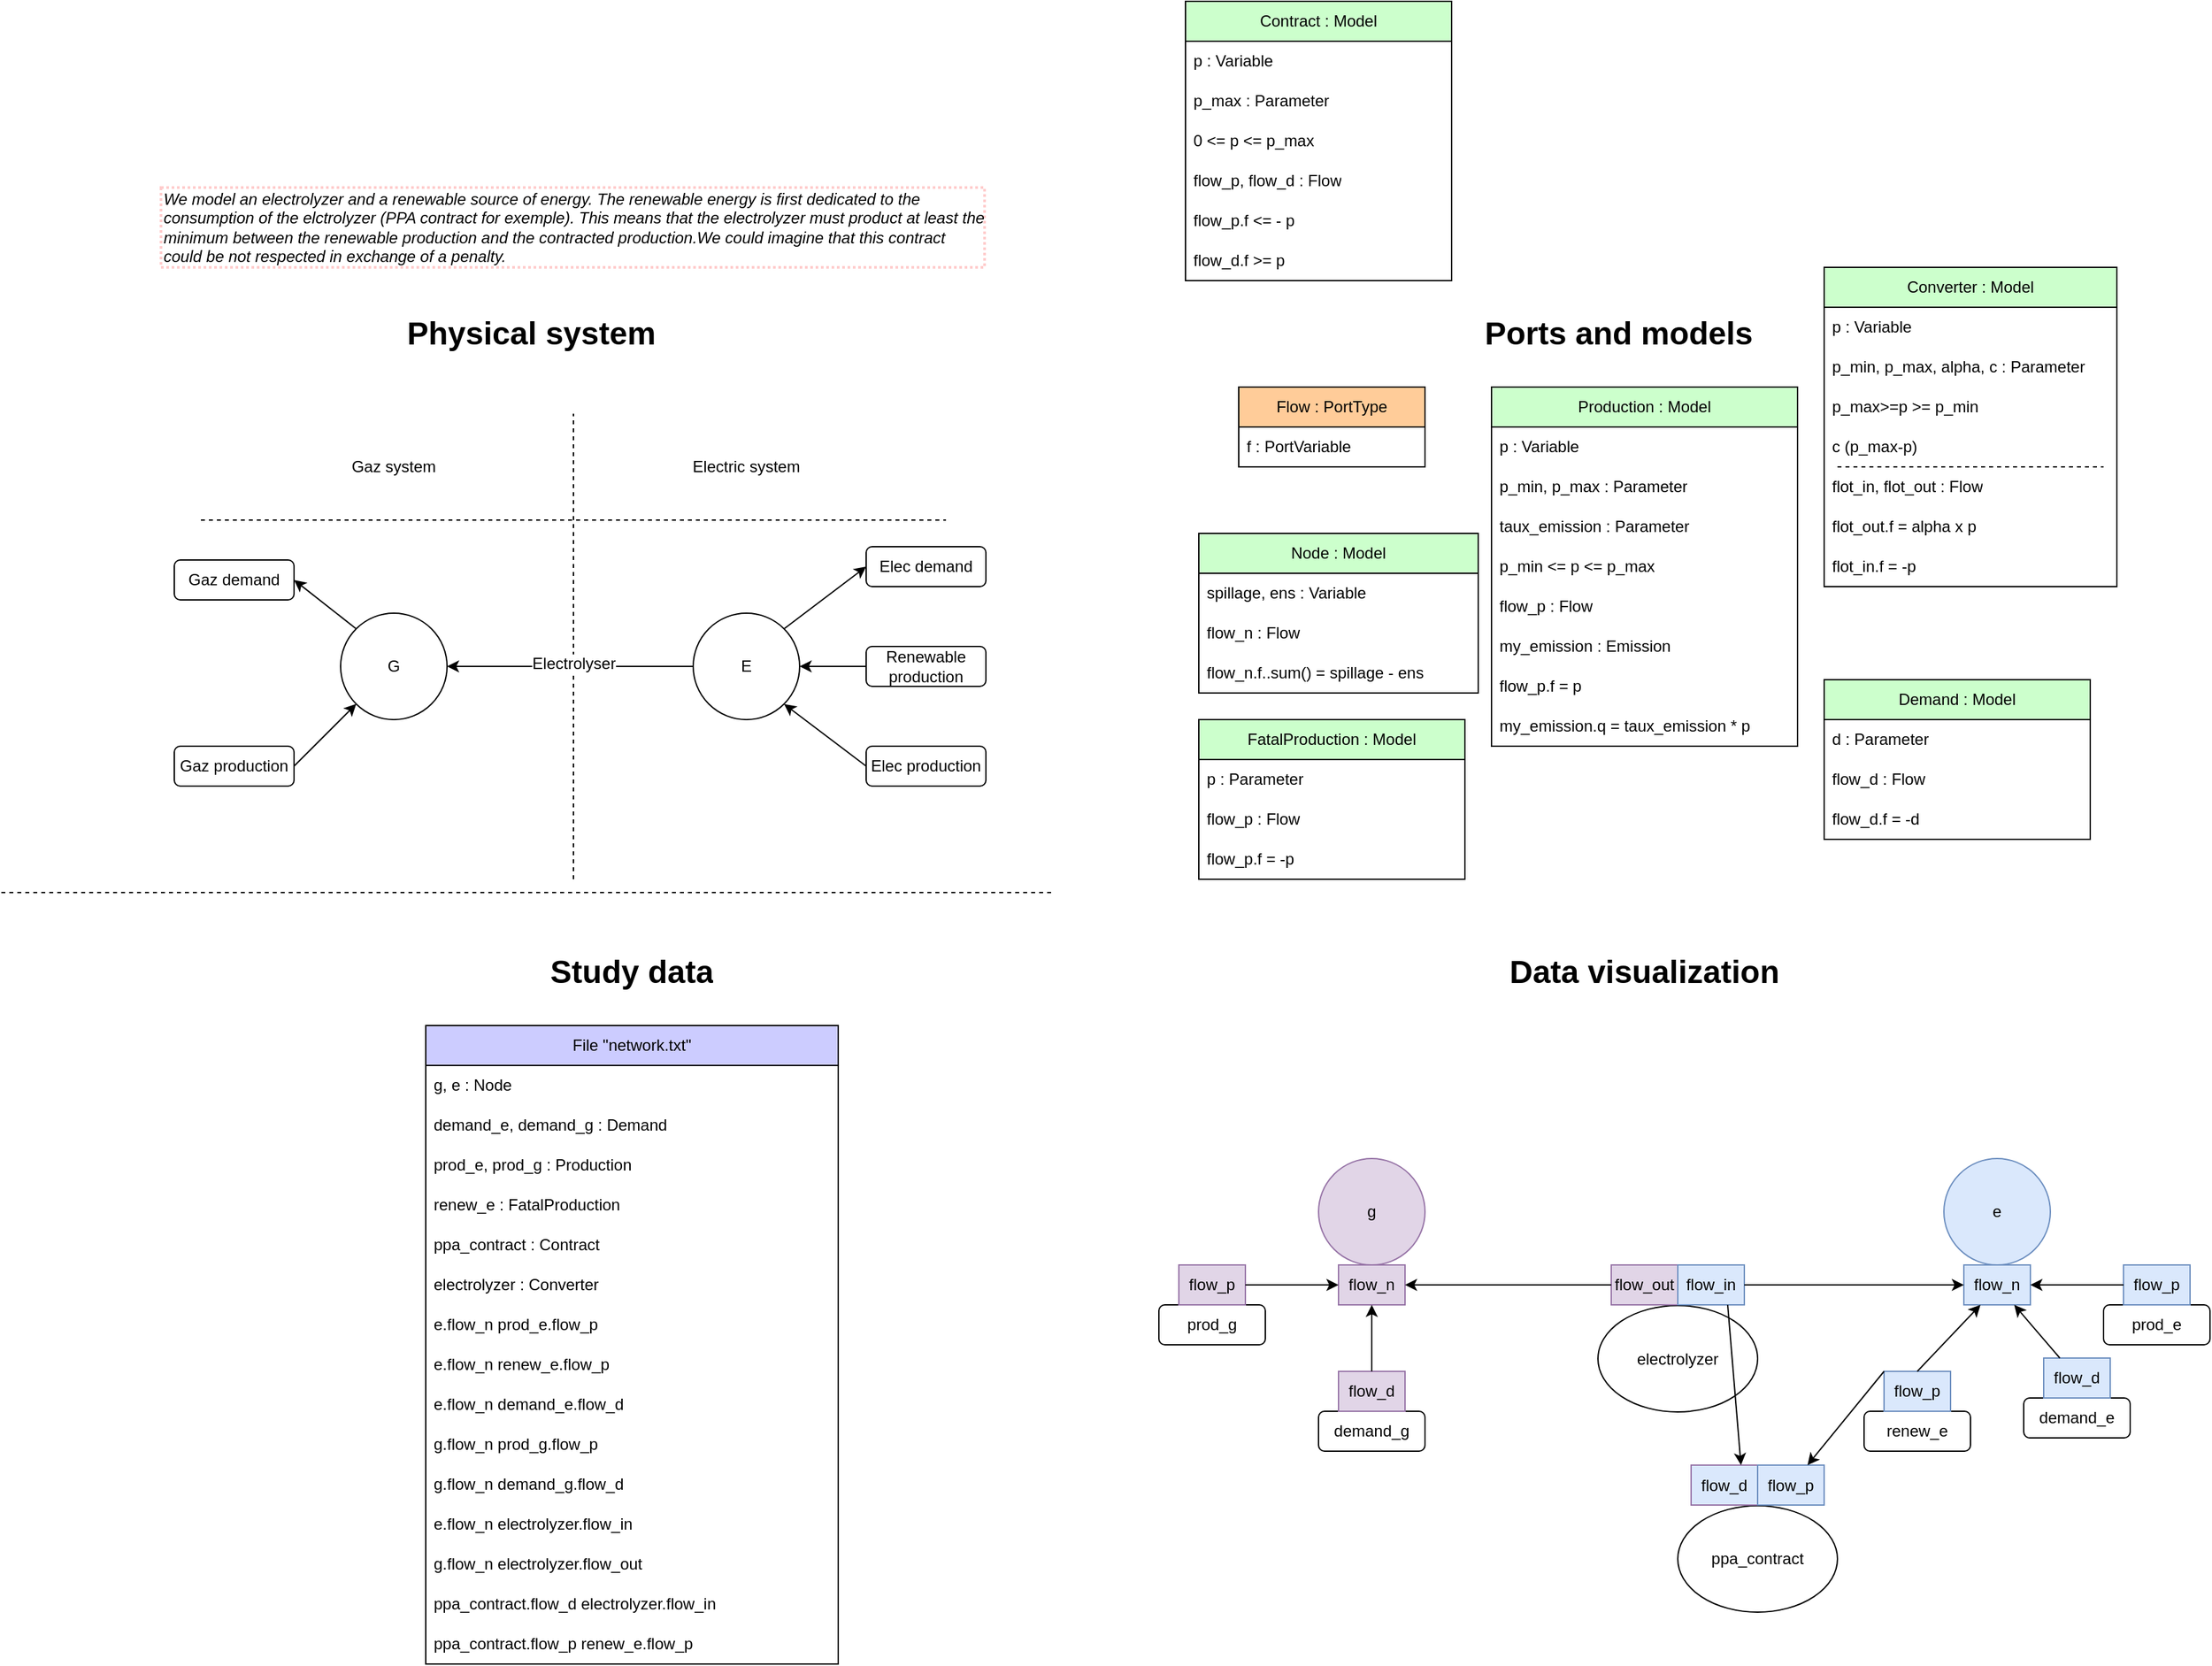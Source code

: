 <mxfile>
    <diagram id="C5RBs43oDa-KdzZeNtuy" name="systems_liked_contract">
        <mxGraphModel dx="1202" dy="1762" grid="1" gridSize="10" guides="1" tooltips="1" connect="1" arrows="1" fold="1" page="1" pageScale="1" pageWidth="827" pageHeight="1169" math="0" shadow="0">
            <root>
                <mxCell id="WIyWlLk6GJQsqaUBKTNV-0"/>
                <mxCell id="WIyWlLk6GJQsqaUBKTNV-1" parent="WIyWlLk6GJQsqaUBKTNV-0"/>
                <mxCell id="hW5n2ouBTmK9XzmkuQqM-54" value="" style="endArrow=none;dashed=1;html=1;rounded=0;" parent="WIyWlLk6GJQsqaUBKTNV-1" edge="1">
                    <mxGeometry width="50" height="50" relative="1" as="geometry">
                        <mxPoint x="440" y="-10" as="sourcePoint"/>
                        <mxPoint x="440" y="-360" as="targetPoint"/>
                    </mxGeometry>
                </mxCell>
                <mxCell id="hW5n2ouBTmK9XzmkuQqM-55" value="" style="endArrow=none;dashed=1;html=1;rounded=0;" parent="WIyWlLk6GJQsqaUBKTNV-1" edge="1">
                    <mxGeometry width="50" height="50" relative="1" as="geometry">
                        <mxPoint x="160" y="-280" as="sourcePoint"/>
                        <mxPoint x="720" y="-280" as="targetPoint"/>
                    </mxGeometry>
                </mxCell>
                <mxCell id="hW5n2ouBTmK9XzmkuQqM-56" value="Gaz system" style="text;html=1;strokeColor=none;fillColor=none;align=center;verticalAlign=middle;whiteSpace=wrap;rounded=0;" parent="WIyWlLk6GJQsqaUBKTNV-1" vertex="1">
                    <mxGeometry x="250" y="-340" width="110" height="40" as="geometry"/>
                </mxCell>
                <mxCell id="hW5n2ouBTmK9XzmkuQqM-57" value="Electric system" style="text;html=1;strokeColor=none;fillColor=none;align=center;verticalAlign=middle;whiteSpace=wrap;rounded=0;" parent="WIyWlLk6GJQsqaUBKTNV-1" vertex="1">
                    <mxGeometry x="515" y="-340" width="110" height="40" as="geometry"/>
                </mxCell>
                <mxCell id="hW5n2ouBTmK9XzmkuQqM-58" value="G" style="ellipse;whiteSpace=wrap;html=1;aspect=fixed;" parent="WIyWlLk6GJQsqaUBKTNV-1" vertex="1">
                    <mxGeometry x="265" y="-210" width="80" height="80" as="geometry"/>
                </mxCell>
                <mxCell id="hW5n2ouBTmK9XzmkuQqM-59" value="E" style="ellipse;whiteSpace=wrap;html=1;aspect=fixed;" parent="WIyWlLk6GJQsqaUBKTNV-1" vertex="1">
                    <mxGeometry x="530" y="-210" width="80" height="80" as="geometry"/>
                </mxCell>
                <mxCell id="hW5n2ouBTmK9XzmkuQqM-60" value="" style="endArrow=classic;html=1;rounded=0;entryX=0;entryY=1;entryDx=0;entryDy=0;exitX=1;exitY=0.5;exitDx=0;exitDy=0;" parent="WIyWlLk6GJQsqaUBKTNV-1" source="hW5n2ouBTmK9XzmkuQqM-64" target="hW5n2ouBTmK9XzmkuQqM-58" edge="1">
                    <mxGeometry width="50" height="50" relative="1" as="geometry">
                        <mxPoint x="230" y="-90" as="sourcePoint"/>
                        <mxPoint x="440" y="-90" as="targetPoint"/>
                    </mxGeometry>
                </mxCell>
                <mxCell id="hW5n2ouBTmK9XzmkuQqM-61" value="" style="endArrow=classic;html=1;rounded=0;exitX=0;exitY=0;exitDx=0;exitDy=0;entryX=1;entryY=0.5;entryDx=0;entryDy=0;" parent="WIyWlLk6GJQsqaUBKTNV-1" source="hW5n2ouBTmK9XzmkuQqM-58" target="hW5n2ouBTmK9XzmkuQqM-67" edge="1">
                    <mxGeometry width="50" height="50" relative="1" as="geometry">
                        <mxPoint x="240" y="-80" as="sourcePoint"/>
                        <mxPoint x="210" y="-230" as="targetPoint"/>
                    </mxGeometry>
                </mxCell>
                <mxCell id="hW5n2ouBTmK9XzmkuQqM-62" value="" style="endArrow=classic;html=1;rounded=0;exitX=1;exitY=0;exitDx=0;exitDy=0;entryX=0;entryY=0.5;entryDx=0;entryDy=0;" parent="WIyWlLk6GJQsqaUBKTNV-1" source="hW5n2ouBTmK9XzmkuQqM-59" target="hW5n2ouBTmK9XzmkuQqM-66" edge="1">
                    <mxGeometry width="50" height="50" relative="1" as="geometry">
                        <mxPoint x="707" y="-228" as="sourcePoint"/>
                        <mxPoint x="650" y="-240" as="targetPoint"/>
                    </mxGeometry>
                </mxCell>
                <mxCell id="hW5n2ouBTmK9XzmkuQqM-63" value="" style="endArrow=classic;html=1;rounded=0;entryX=1;entryY=1;entryDx=0;entryDy=0;exitX=0;exitY=0.5;exitDx=0;exitDy=0;" parent="WIyWlLk6GJQsqaUBKTNV-1" source="hW5n2ouBTmK9XzmkuQqM-65" target="hW5n2ouBTmK9XzmkuQqM-59" edge="1">
                    <mxGeometry width="50" height="50" relative="1" as="geometry">
                        <mxPoint x="650" y="-90" as="sourcePoint"/>
                        <mxPoint x="600" y="-110" as="targetPoint"/>
                    </mxGeometry>
                </mxCell>
                <mxCell id="hW5n2ouBTmK9XzmkuQqM-64" value="Gaz production" style="rounded=1;whiteSpace=wrap;html=1;" parent="WIyWlLk6GJQsqaUBKTNV-1" vertex="1">
                    <mxGeometry x="140" y="-110" width="90" height="30" as="geometry"/>
                </mxCell>
                <mxCell id="hW5n2ouBTmK9XzmkuQqM-65" value="Elec production" style="rounded=1;whiteSpace=wrap;html=1;" parent="WIyWlLk6GJQsqaUBKTNV-1" vertex="1">
                    <mxGeometry x="660" y="-110" width="90" height="30" as="geometry"/>
                </mxCell>
                <mxCell id="hW5n2ouBTmK9XzmkuQqM-66" value="Elec demand" style="rounded=1;whiteSpace=wrap;html=1;" parent="WIyWlLk6GJQsqaUBKTNV-1" vertex="1">
                    <mxGeometry x="660" y="-260" width="90" height="30" as="geometry"/>
                </mxCell>
                <mxCell id="hW5n2ouBTmK9XzmkuQqM-67" value="Gaz demand" style="rounded=1;whiteSpace=wrap;html=1;" parent="WIyWlLk6GJQsqaUBKTNV-1" vertex="1">
                    <mxGeometry x="140" y="-250" width="90" height="30" as="geometry"/>
                </mxCell>
                <mxCell id="hW5n2ouBTmK9XzmkuQqM-70" value="" style="endArrow=classic;html=1;rounded=0;exitX=0;exitY=0.5;exitDx=0;exitDy=0;entryX=1;entryY=0.5;entryDx=0;entryDy=0;" parent="WIyWlLk6GJQsqaUBKTNV-1" source="hW5n2ouBTmK9XzmkuQqM-59" target="hW5n2ouBTmK9XzmkuQqM-58" edge="1">
                    <mxGeometry relative="1" as="geometry">
                        <mxPoint x="360" y="-70" as="sourcePoint"/>
                        <mxPoint x="460" y="-70" as="targetPoint"/>
                    </mxGeometry>
                </mxCell>
                <mxCell id="hW5n2ouBTmK9XzmkuQqM-71" value="Label" style="edgeLabel;resizable=0;html=1;align=center;verticalAlign=middle;" parent="hW5n2ouBTmK9XzmkuQqM-70" connectable="0" vertex="1">
                    <mxGeometry relative="1" as="geometry"/>
                </mxCell>
                <mxCell id="hW5n2ouBTmK9XzmkuQqM-72" value="&lt;font style=&quot;font-size: 12px;&quot;&gt;Electrolyser&lt;/font&gt;" style="edgeLabel;html=1;align=center;verticalAlign=middle;resizable=0;points=[];" parent="hW5n2ouBTmK9XzmkuQqM-70" vertex="1" connectable="0">
                    <mxGeometry x="-0.024" y="-2" relative="1" as="geometry">
                        <mxPoint as="offset"/>
                    </mxGeometry>
                </mxCell>
                <mxCell id="hW5n2ouBTmK9XzmkuQqM-78" value="" style="endArrow=none;dashed=1;html=1;rounded=0;" parent="WIyWlLk6GJQsqaUBKTNV-1" edge="1">
                    <mxGeometry width="50" height="50" relative="1" as="geometry">
                        <mxPoint x="10" as="sourcePoint"/>
                        <mxPoint x="800" as="targetPoint"/>
                    </mxGeometry>
                </mxCell>
                <mxCell id="hW5n2ouBTmK9XzmkuQqM-81" value="&lt;h1&gt;Physical system&lt;br&gt;&lt;/h1&gt;" style="text;html=1;strokeColor=none;fillColor=none;spacing=5;spacingTop=-20;whiteSpace=wrap;overflow=hidden;rounded=0;" parent="WIyWlLk6GJQsqaUBKTNV-1" vertex="1">
                    <mxGeometry x="310" y="-440" width="250" height="40" as="geometry"/>
                </mxCell>
                <mxCell id="0" value="" style="group" parent="WIyWlLk6GJQsqaUBKTNV-1" vertex="1" connectable="0">
                    <mxGeometry x="890" y="-440" width="710" height="460" as="geometry"/>
                </mxCell>
                <mxCell id="hW5n2ouBTmK9XzmkuQqM-79" value="&lt;h1&gt;Ports and models&lt;br&gt;&lt;/h1&gt;" style="text;html=1;strokeColor=none;fillColor=none;spacing=5;spacingTop=-20;whiteSpace=wrap;overflow=hidden;rounded=0;" parent="0" vertex="1">
                    <mxGeometry x="230" width="250" height="40" as="geometry"/>
                </mxCell>
                <mxCell id="92" value="Flow : PortType" style="swimlane;fontStyle=0;childLayout=stackLayout;horizontal=1;startSize=30;horizontalStack=0;resizeParent=1;resizeParentMax=0;resizeLast=0;collapsible=1;marginBottom=0;whiteSpace=wrap;html=1;fillColor=#FFCC99;" parent="0" vertex="1">
                    <mxGeometry x="50" y="60" width="140" height="60" as="geometry"/>
                </mxCell>
                <mxCell id="93" value="f : PortVariable" style="text;strokeColor=none;fillColor=none;align=left;verticalAlign=middle;spacingLeft=4;spacingRight=4;overflow=hidden;points=[[0,0.5],[1,0.5]];portConstraint=eastwest;rotatable=0;whiteSpace=wrap;html=1;" parent="92" vertex="1">
                    <mxGeometry y="30" width="140" height="30" as="geometry"/>
                </mxCell>
                <mxCell id="94" value="Node : Model" style="swimlane;fontStyle=0;childLayout=stackLayout;horizontal=1;startSize=30;horizontalStack=0;resizeParent=1;resizeParentMax=0;resizeLast=0;collapsible=1;marginBottom=0;whiteSpace=wrap;html=1;fillColor=#CCFFCC;fontColor=#000000;" parent="0" vertex="1">
                    <mxGeometry x="20" y="170" width="210" height="120" as="geometry"/>
                </mxCell>
                <mxCell id="95" value="spillage, ens : Variable" style="text;strokeColor=none;fillColor=none;align=left;verticalAlign=middle;spacingLeft=4;spacingRight=4;overflow=hidden;points=[[0,0.5],[1,0.5]];portConstraint=eastwest;rotatable=0;whiteSpace=wrap;html=1;" parent="94" vertex="1">
                    <mxGeometry y="30" width="210" height="30" as="geometry"/>
                </mxCell>
                <mxCell id="96" value="flow_n : Flow" style="text;strokeColor=none;fillColor=none;align=left;verticalAlign=middle;spacingLeft=4;spacingRight=4;overflow=hidden;points=[[0,0.5],[1,0.5]];portConstraint=eastwest;rotatable=0;whiteSpace=wrap;html=1;" parent="94" vertex="1">
                    <mxGeometry y="60" width="210" height="30" as="geometry"/>
                </mxCell>
                <mxCell id="97" value="flow_n.f..sum() = spillage - ens" style="text;strokeColor=none;fillColor=none;align=left;verticalAlign=middle;spacingLeft=4;spacingRight=4;overflow=hidden;points=[[0,0.5],[1,0.5]];portConstraint=eastwest;rotatable=0;whiteSpace=wrap;html=1;" parent="94" vertex="1">
                    <mxGeometry y="90" width="210" height="30" as="geometry"/>
                </mxCell>
                <mxCell id="107" value="&lt;font color=&quot;#000000&quot;&gt;Converter : Model&lt;/font&gt;" style="swimlane;fontStyle=0;childLayout=stackLayout;horizontal=1;startSize=30;horizontalStack=0;resizeParent=1;resizeParentMax=0;resizeLast=0;collapsible=1;marginBottom=0;whiteSpace=wrap;html=1;fillColor=#CCFFCC;" parent="0" vertex="1">
                    <mxGeometry x="490" y="-30" width="220" height="240" as="geometry"/>
                </mxCell>
                <mxCell id="108" value="p : Variable" style="text;strokeColor=none;fillColor=none;align=left;verticalAlign=middle;spacingLeft=4;spacingRight=4;overflow=hidden;points=[[0,0.5],[1,0.5]];portConstraint=eastwest;rotatable=0;whiteSpace=wrap;html=1;" parent="107" vertex="1">
                    <mxGeometry y="30" width="220" height="30" as="geometry"/>
                </mxCell>
                <mxCell id="109" value="p_min, p_max, alpha, c : Parameter" style="text;strokeColor=none;fillColor=none;align=left;verticalAlign=middle;spacingLeft=4;spacingRight=4;overflow=hidden;points=[[0,0.5],[1,0.5]];portConstraint=eastwest;rotatable=0;whiteSpace=wrap;html=1;" parent="107" vertex="1">
                    <mxGeometry y="60" width="220" height="30" as="geometry"/>
                </mxCell>
                <mxCell id="130" value="p_max&amp;gt;=p &amp;gt;= p_min" style="text;strokeColor=none;fillColor=none;align=left;verticalAlign=middle;spacingLeft=4;spacingRight=4;overflow=hidden;points=[[0,0.5],[1,0.5]];portConstraint=eastwest;rotatable=0;whiteSpace=wrap;html=1;" parent="107" vertex="1">
                    <mxGeometry y="90" width="220" height="30" as="geometry"/>
                </mxCell>
                <mxCell id="110" value="c (p_max-p)" style="text;strokeColor=none;fillColor=none;align=left;verticalAlign=middle;spacingLeft=4;spacingRight=4;overflow=hidden;points=[[0,0.5],[1,0.5]];portConstraint=eastwest;rotatable=0;whiteSpace=wrap;html=1;" parent="107" vertex="1">
                    <mxGeometry y="120" width="220" height="30" as="geometry"/>
                </mxCell>
                <mxCell id="111" value="" style="endArrow=none;dashed=1;html=1;rounded=0;exitX=0;exitY=0.5;exitDx=0;exitDy=0;entryX=1;entryY=0.5;entryDx=0;entryDy=0;" parent="107" edge="1">
                    <mxGeometry width="50" height="50" relative="1" as="geometry">
                        <mxPoint x="10" y="150" as="sourcePoint"/>
                        <mxPoint x="210" y="150" as="targetPoint"/>
                    </mxGeometry>
                </mxCell>
                <mxCell id="112" value="flot_in, flot_out : Flow" style="text;strokeColor=none;fillColor=none;align=left;verticalAlign=middle;spacingLeft=4;spacingRight=4;overflow=hidden;points=[[0,0.5],[1,0.5]];portConstraint=eastwest;rotatable=0;whiteSpace=wrap;html=1;" parent="107" vertex="1">
                    <mxGeometry y="150" width="220" height="30" as="geometry"/>
                </mxCell>
                <mxCell id="114" value="flot_out.f = alpha x p" style="text;strokeColor=none;fillColor=none;align=left;verticalAlign=middle;spacingLeft=4;spacingRight=4;overflow=hidden;points=[[0,0.5],[1,0.5]];portConstraint=eastwest;rotatable=0;whiteSpace=wrap;html=1;" parent="107" vertex="1">
                    <mxGeometry y="180" width="220" height="30" as="geometry"/>
                </mxCell>
                <mxCell id="113" value="flot_in.f = -p" style="text;strokeColor=none;fillColor=none;align=left;verticalAlign=middle;spacingLeft=4;spacingRight=4;overflow=hidden;points=[[0,0.5],[1,0.5]];portConstraint=eastwest;rotatable=0;whiteSpace=wrap;html=1;" parent="107" vertex="1">
                    <mxGeometry y="210" width="220" height="30" as="geometry"/>
                </mxCell>
                <mxCell id="115" value="Demand : Model" style="swimlane;fontStyle=0;childLayout=stackLayout;horizontal=1;startSize=30;horizontalStack=0;resizeParent=1;resizeParentMax=0;resizeLast=0;collapsible=1;marginBottom=0;whiteSpace=wrap;html=1;fillColor=#CCFFCC;fontColor=#000000;" parent="0" vertex="1">
                    <mxGeometry x="490" y="280" width="200" height="120" as="geometry"/>
                </mxCell>
                <mxCell id="116" value="d : Parameter" style="text;strokeColor=none;fillColor=none;align=left;verticalAlign=middle;spacingLeft=4;spacingRight=4;overflow=hidden;points=[[0,0.5],[1,0.5]];portConstraint=eastwest;rotatable=0;whiteSpace=wrap;html=1;" parent="115" vertex="1">
                    <mxGeometry y="30" width="200" height="30" as="geometry"/>
                </mxCell>
                <mxCell id="117" value="flow_d : Flow" style="text;strokeColor=none;fillColor=none;align=left;verticalAlign=middle;spacingLeft=4;spacingRight=4;overflow=hidden;points=[[0,0.5],[1,0.5]];portConstraint=eastwest;rotatable=0;whiteSpace=wrap;html=1;" parent="115" vertex="1">
                    <mxGeometry y="60" width="200" height="30" as="geometry"/>
                </mxCell>
                <mxCell id="118" value="flow_d.f = -d" style="text;strokeColor=none;fillColor=none;align=left;verticalAlign=middle;spacingLeft=4;spacingRight=4;overflow=hidden;points=[[0,0.5],[1,0.5]];portConstraint=eastwest;rotatable=0;whiteSpace=wrap;html=1;" parent="115" vertex="1">
                    <mxGeometry y="90" width="200" height="30" as="geometry"/>
                </mxCell>
                <mxCell id="133" value="FatalProduction : Model" style="swimlane;fontStyle=0;childLayout=stackLayout;horizontal=1;startSize=30;horizontalStack=0;resizeParent=1;resizeParentMax=0;resizeLast=0;collapsible=1;marginBottom=0;whiteSpace=wrap;html=1;fillColor=#CCFFCC;fontColor=#000000;" parent="0" vertex="1">
                    <mxGeometry x="20" y="310" width="200" height="120" as="geometry"/>
                </mxCell>
                <mxCell id="134" value="p : Parameter" style="text;strokeColor=none;fillColor=none;align=left;verticalAlign=middle;spacingLeft=4;spacingRight=4;overflow=hidden;points=[[0,0.5],[1,0.5]];portConstraint=eastwest;rotatable=0;whiteSpace=wrap;html=1;" parent="133" vertex="1">
                    <mxGeometry y="30" width="200" height="30" as="geometry"/>
                </mxCell>
                <mxCell id="135" value="flow_p : Flow" style="text;strokeColor=none;fillColor=none;align=left;verticalAlign=middle;spacingLeft=4;spacingRight=4;overflow=hidden;points=[[0,0.5],[1,0.5]];portConstraint=eastwest;rotatable=0;whiteSpace=wrap;html=1;" parent="133" vertex="1">
                    <mxGeometry y="60" width="200" height="30" as="geometry"/>
                </mxCell>
                <mxCell id="136" value="flow_p.f = -p" style="text;strokeColor=none;fillColor=none;align=left;verticalAlign=middle;spacingLeft=4;spacingRight=4;overflow=hidden;points=[[0,0.5],[1,0.5]];portConstraint=eastwest;rotatable=0;whiteSpace=wrap;html=1;" parent="133" vertex="1">
                    <mxGeometry y="90" width="200" height="30" as="geometry"/>
                </mxCell>
                <mxCell id="1" value="" style="group" parent="WIyWlLk6GJQsqaUBKTNV-1" vertex="1" connectable="0">
                    <mxGeometry x="109" y="40" width="680" height="320" as="geometry"/>
                </mxCell>
                <mxCell id="hW5n2ouBTmK9XzmkuQqM-36" value="File &quot;network.txt&quot;" style="swimlane;fontStyle=0;childLayout=stackLayout;horizontal=1;startSize=30;horizontalStack=0;resizeParent=1;resizeParentMax=0;resizeLast=0;collapsible=1;marginBottom=0;whiteSpace=wrap;html=1;fillColor=#CCCCFF;" parent="1" vertex="1">
                    <mxGeometry x="220" y="60" width="310" height="480" as="geometry"/>
                </mxCell>
                <mxCell id="hW5n2ouBTmK9XzmkuQqM-39" value="g, e : Node" style="text;strokeColor=none;fillColor=none;align=left;verticalAlign=middle;spacingLeft=4;spacingRight=4;overflow=hidden;points=[[0,0.5],[1,0.5]];portConstraint=eastwest;rotatable=0;whiteSpace=wrap;html=1;" parent="hW5n2ouBTmK9XzmkuQqM-36" vertex="1">
                    <mxGeometry y="30" width="310" height="30" as="geometry"/>
                </mxCell>
                <mxCell id="hW5n2ouBTmK9XzmkuQqM-44" value="demand_e, demand_g : Demand" style="text;strokeColor=none;fillColor=none;align=left;verticalAlign=middle;spacingLeft=4;spacingRight=4;overflow=hidden;points=[[0,0.5],[1,0.5]];portConstraint=eastwest;rotatable=0;whiteSpace=wrap;html=1;" parent="hW5n2ouBTmK9XzmkuQqM-36" vertex="1">
                    <mxGeometry y="60" width="310" height="30" as="geometry"/>
                </mxCell>
                <mxCell id="hW5n2ouBTmK9XzmkuQqM-41" value="prod_e, prod_g : Production" style="text;strokeColor=none;fillColor=none;align=left;verticalAlign=middle;spacingLeft=4;spacingRight=4;overflow=hidden;points=[[0,0.5],[1,0.5]];portConstraint=eastwest;rotatable=0;whiteSpace=wrap;html=1;" parent="hW5n2ouBTmK9XzmkuQqM-36" vertex="1">
                    <mxGeometry y="90" width="310" height="30" as="geometry"/>
                </mxCell>
                <mxCell id="141" value="renew_e : FatalProduction&lt;span style=&quot;color: rgba(0, 0, 0, 0); font-family: monospace; font-size: 0px;&quot;&gt;%3CmxGraphModel%3E%3Croot%3E%3CmxCell%20id%3D%220%22%2F%3E%3CmxCell%20id%3D%221%22%20parent%3D%220%22%2F%3E%3CmxCell%20id%3D%222%22%20value%3D%22prod_e%2C%20prod_g%20%3A%20Production%22%20style%3D%22text%3BstrokeColor%3Dnone%3BfillColor%3Dnone%3Balign%3Dleft%3BverticalAlign%3Dmiddle%3BspacingLeft%3D4%3BspacingRight%3D4%3Boverflow%3Dhidden%3Bpoints%3D%5B%5B0%2C0.5%5D%2C%5B1%2C0.5%5D%5D%3BportConstraint%3Deastwest%3Brotatable%3D0%3BwhiteSpace%3Dwrap%3Bhtml%3D1%3B%22%20vertex%3D%221%22%20parent%3D%221%22%3E%3CmxGeometry%20x%3D%22329%22%20y%3D%22190%22%20width%3D%22310%22%20height%3D%2230%22%20as%3D%22geometry%22%2F%3E%3C%2FmxCell%3E%3C%2Froot%3E%3C%2FmxGraphModel%3E&lt;/span&gt;" style="text;strokeColor=none;fillColor=none;align=left;verticalAlign=middle;spacingLeft=4;spacingRight=4;overflow=hidden;points=[[0,0.5],[1,0.5]];portConstraint=eastwest;rotatable=0;whiteSpace=wrap;html=1;" parent="hW5n2ouBTmK9XzmkuQqM-36" vertex="1">
                    <mxGeometry y="120" width="310" height="30" as="geometry"/>
                </mxCell>
                <mxCell id="142" value="ppa_contract : Contract&lt;span style=&quot;color: rgba(0, 0, 0, 0); font-family: monospace; font-size: 0px;&quot;&gt;%3CmxGraphModel%3E%3Croot%3E%3CmxCell%20id%3D%220%22%2F%3E%3CmxCell%20id%3D%221%22%20parent%3D%220%22%2F%3E%3CmxCell%20id%3D%222%22%20value%3D%22prod_e%2C%20prod_g%20%3A%20Production%22%20style%3D%22text%3BstrokeColor%3Dnone%3BfillColor%3Dnone%3Balign%3Dleft%3BverticalAlign%3Dmiddle%3BspacingLeft%3D4%3BspacingRight%3D4%3Boverflow%3Dhidden%3Bpoints%3D%5B%5B0%2C0.5%5D%2C%5B1%2C0.5%5D%5D%3BportConstraint%3Deastwest%3Brotatable%3D0%3BwhiteSpace%3Dwrap%3Bhtml%3D1%3B%22%20vertex%3D%221%22%20parent%3D%221%22%3E%3CmxGeometry%20x%3D%22329%22%20y%3D%22190%22%20width%3D%22310%22%20height%3D%2230%22%20as%3D%22geometry%22%2F%3E%3C%2FmxCell%3E%3C%2Froot%3E%3C%2FmxGraphModel%3E&lt;/span&gt;" style="text;strokeColor=none;fillColor=none;align=left;verticalAlign=middle;spacingLeft=4;spacingRight=4;overflow=hidden;points=[[0,0.5],[1,0.5]];portConstraint=eastwest;rotatable=0;whiteSpace=wrap;html=1;" parent="hW5n2ouBTmK9XzmkuQqM-36" vertex="1">
                    <mxGeometry y="150" width="310" height="30" as="geometry"/>
                </mxCell>
                <mxCell id="hW5n2ouBTmK9XzmkuQqM-37" value="electrolyzer : Converter" style="text;strokeColor=none;fillColor=none;align=left;verticalAlign=middle;spacingLeft=4;spacingRight=4;overflow=hidden;points=[[0,0.5],[1,0.5]];portConstraint=eastwest;rotatable=0;whiteSpace=wrap;html=1;" parent="hW5n2ouBTmK9XzmkuQqM-36" vertex="1">
                    <mxGeometry y="180" width="310" height="30" as="geometry"/>
                </mxCell>
                <mxCell id="hW5n2ouBTmK9XzmkuQqM-47" value="e.flow_n prod_e.flow_p" style="text;strokeColor=none;fillColor=none;align=left;verticalAlign=middle;spacingLeft=4;spacingRight=4;overflow=hidden;points=[[0,0.5],[1,0.5]];portConstraint=eastwest;rotatable=0;whiteSpace=wrap;html=1;" parent="hW5n2ouBTmK9XzmkuQqM-36" vertex="1">
                    <mxGeometry y="210" width="310" height="30" as="geometry"/>
                </mxCell>
                <mxCell id="143" value="e.flow_n renew_e.flow_p" style="text;strokeColor=none;fillColor=none;align=left;verticalAlign=middle;spacingLeft=4;spacingRight=4;overflow=hidden;points=[[0,0.5],[1,0.5]];portConstraint=eastwest;rotatable=0;whiteSpace=wrap;html=1;" parent="hW5n2ouBTmK9XzmkuQqM-36" vertex="1">
                    <mxGeometry y="240" width="310" height="30" as="geometry"/>
                </mxCell>
                <mxCell id="hW5n2ouBTmK9XzmkuQqM-48" value="e.flow_n demand_e.flow_d" style="text;strokeColor=none;fillColor=none;align=left;verticalAlign=middle;spacingLeft=4;spacingRight=4;overflow=hidden;points=[[0,0.5],[1,0.5]];portConstraint=eastwest;rotatable=0;whiteSpace=wrap;html=1;" parent="hW5n2ouBTmK9XzmkuQqM-36" vertex="1">
                    <mxGeometry y="270" width="310" height="30" as="geometry"/>
                </mxCell>
                <mxCell id="hW5n2ouBTmK9XzmkuQqM-49" value="g.flow_n prod_g.flow_p" style="text;strokeColor=none;fillColor=none;align=left;verticalAlign=middle;spacingLeft=4;spacingRight=4;overflow=hidden;points=[[0,0.5],[1,0.5]];portConstraint=eastwest;rotatable=0;whiteSpace=wrap;html=1;" parent="hW5n2ouBTmK9XzmkuQqM-36" vertex="1">
                    <mxGeometry y="300" width="310" height="30" as="geometry"/>
                </mxCell>
                <mxCell id="hW5n2ouBTmK9XzmkuQqM-50" value="g.flow_n demand_g.flow_d" style="text;strokeColor=none;fillColor=none;align=left;verticalAlign=middle;spacingLeft=4;spacingRight=4;overflow=hidden;points=[[0,0.5],[1,0.5]];portConstraint=eastwest;rotatable=0;whiteSpace=wrap;html=1;" parent="hW5n2ouBTmK9XzmkuQqM-36" vertex="1">
                    <mxGeometry y="330" width="310" height="30" as="geometry"/>
                </mxCell>
                <mxCell id="hW5n2ouBTmK9XzmkuQqM-51" value="e.flow_n electrolyzer.flow_in" style="text;strokeColor=none;fillColor=none;align=left;verticalAlign=middle;spacingLeft=4;spacingRight=4;overflow=hidden;points=[[0,0.5],[1,0.5]];portConstraint=eastwest;rotatable=0;whiteSpace=wrap;html=1;" parent="hW5n2ouBTmK9XzmkuQqM-36" vertex="1">
                    <mxGeometry y="360" width="310" height="30" as="geometry"/>
                </mxCell>
                <mxCell id="hW5n2ouBTmK9XzmkuQqM-46" value="g.flow_n electrolyzer.flow_out" style="text;strokeColor=none;fillColor=none;align=left;verticalAlign=middle;spacingLeft=4;spacingRight=4;overflow=hidden;points=[[0,0.5],[1,0.5]];portConstraint=eastwest;rotatable=0;whiteSpace=wrap;html=1;" parent="hW5n2ouBTmK9XzmkuQqM-36" vertex="1">
                    <mxGeometry y="390" width="310" height="30" as="geometry"/>
                </mxCell>
                <mxCell id="152" value="ppa_contract.flow_d electrolyzer.flow_in" style="text;strokeColor=none;fillColor=none;align=left;verticalAlign=middle;spacingLeft=4;spacingRight=4;overflow=hidden;points=[[0,0.5],[1,0.5]];portConstraint=eastwest;rotatable=0;whiteSpace=wrap;html=1;" parent="hW5n2ouBTmK9XzmkuQqM-36" vertex="1">
                    <mxGeometry y="420" width="310" height="30" as="geometry"/>
                </mxCell>
                <mxCell id="153" value="ppa_contract.flow_p renew_e.flow_p" style="text;strokeColor=none;fillColor=none;align=left;verticalAlign=middle;spacingLeft=4;spacingRight=4;overflow=hidden;points=[[0,0.5],[1,0.5]];portConstraint=eastwest;rotatable=0;whiteSpace=wrap;html=1;" parent="hW5n2ouBTmK9XzmkuQqM-36" vertex="1">
                    <mxGeometry y="450" width="310" height="30" as="geometry"/>
                </mxCell>
                <mxCell id="hW5n2ouBTmK9XzmkuQqM-80" value="&lt;h1&gt;Study data&lt;br&gt;&lt;/h1&gt;" style="text;html=1;strokeColor=none;fillColor=none;spacing=5;spacingTop=-20;whiteSpace=wrap;overflow=hidden;rounded=0;align=center;" parent="1" vertex="1">
                    <mxGeometry x="250" width="250" height="40" as="geometry"/>
                </mxCell>
                <mxCell id="11" value="&lt;font style=&quot;&quot;&gt;&lt;b style=&quot;&quot;&gt;&lt;font style=&quot;font-size: 24px;&quot;&gt;Data visualization&lt;/font&gt;&lt;br&gt;&lt;/b&gt;&lt;/font&gt;" style="text;html=1;strokeColor=none;fillColor=none;align=center;verticalAlign=middle;whiteSpace=wrap;rounded=0;" parent="WIyWlLk6GJQsqaUBKTNV-1" vertex="1">
                    <mxGeometry x="1030" width="430" height="120" as="geometry"/>
                </mxCell>
                <mxCell id="49" value="" style="group" parent="WIyWlLk6GJQsqaUBKTNV-1" vertex="1" connectable="0">
                    <mxGeometry x="880" y="170" width="790" height="260.5" as="geometry"/>
                </mxCell>
                <mxCell id="2" value="" style="group" parent="49" vertex="1" connectable="0">
                    <mxGeometry x="120" y="30" width="80" height="110" as="geometry"/>
                </mxCell>
                <mxCell id="3" value="g" style="ellipse;whiteSpace=wrap;html=1;aspect=fixed;fillColor=#e1d5e7;strokeColor=#9673a6;" parent="2" vertex="1">
                    <mxGeometry width="80" height="80" as="geometry"/>
                </mxCell>
                <mxCell id="4" value="flow_n" style="rounded=0;whiteSpace=wrap;html=1;fillColor=#e1d5e7;strokeColor=#9673a6;" parent="2" vertex="1">
                    <mxGeometry x="15" y="80" width="50" height="30" as="geometry"/>
                </mxCell>
                <mxCell id="8" value="" style="group" parent="49" vertex="1" connectable="0">
                    <mxGeometry x="590" y="30" width="80" height="110" as="geometry"/>
                </mxCell>
                <mxCell id="9" value="e" style="ellipse;whiteSpace=wrap;html=1;aspect=fixed;fillColor=#dae8fc;strokeColor=#6c8ebf;" parent="8" vertex="1">
                    <mxGeometry width="80" height="80" as="geometry"/>
                </mxCell>
                <mxCell id="10" value="flow_n" style="rounded=0;whiteSpace=wrap;html=1;fillColor=#dae8fc;strokeColor=#6c8ebf;" parent="8" vertex="1">
                    <mxGeometry x="15" y="80" width="50" height="30" as="geometry"/>
                </mxCell>
                <mxCell id="17" value="" style="group" parent="49" vertex="1" connectable="0">
                    <mxGeometry x="330" y="110" width="120" height="110.5" as="geometry"/>
                </mxCell>
                <mxCell id="18" value="electrolyzer" style="ellipse;whiteSpace=wrap;html=1;" parent="17" vertex="1">
                    <mxGeometry y="30.5" width="120" height="80" as="geometry"/>
                </mxCell>
                <mxCell id="19" value="" style="group;fillColor=#f8cecc;strokeColor=#b85450;" parent="17" vertex="1" connectable="0">
                    <mxGeometry x="10" width="100" height="30" as="geometry"/>
                </mxCell>
                <mxCell id="20" value="flow_out" style="rounded=0;whiteSpace=wrap;html=1;fillColor=#e1d5e7;strokeColor=#9673a6;" parent="19" vertex="1">
                    <mxGeometry width="50" height="30" as="geometry"/>
                </mxCell>
                <mxCell id="21" value="flow_in" style="rounded=0;whiteSpace=wrap;html=1;fillColor=#dae8fc;strokeColor=#6c8ebf;" parent="19" vertex="1">
                    <mxGeometry x="50" width="50" height="30" as="geometry"/>
                </mxCell>
                <mxCell id="33" value="" style="group" parent="49" vertex="1" connectable="0">
                    <mxGeometry x="710" y="110" width="80" height="60" as="geometry"/>
                </mxCell>
                <mxCell id="30" value="prod_e" style="rounded=1;whiteSpace=wrap;html=1;container=0;" parent="33" vertex="1">
                    <mxGeometry y="30" width="80" height="30" as="geometry"/>
                </mxCell>
                <mxCell id="31" value="flow_p" style="rounded=0;whiteSpace=wrap;html=1;fillColor=#dae8fc;strokeColor=#6c8ebf;container=0;" parent="33" vertex="1">
                    <mxGeometry x="15" width="50" height="30" as="geometry"/>
                </mxCell>
                <mxCell id="34" value="" style="group" parent="49" vertex="1" connectable="0">
                    <mxGeometry x="590" y="190" width="80" height="60" as="geometry"/>
                </mxCell>
                <mxCell id="35" value="demand_e" style="rounded=1;whiteSpace=wrap;html=1;container=0;" parent="34" vertex="1">
                    <mxGeometry x="60" y="20" width="80" height="30" as="geometry"/>
                </mxCell>
                <mxCell id="36" value="flow_d" style="rounded=0;whiteSpace=wrap;html=1;fillColor=#dae8fc;strokeColor=#6c8ebf;container=0;" parent="34" vertex="1">
                    <mxGeometry x="75" y="-10" width="50" height="30" as="geometry"/>
                </mxCell>
                <mxCell id="37" value="" style="group" parent="49" vertex="1" connectable="0">
                    <mxGeometry x="120" y="190" width="80" height="60" as="geometry"/>
                </mxCell>
                <mxCell id="38" value="demand_g" style="rounded=1;whiteSpace=wrap;html=1;container=0;" parent="37" vertex="1">
                    <mxGeometry y="30" width="80" height="30" as="geometry"/>
                </mxCell>
                <mxCell id="39" value="flow_d" style="rounded=0;whiteSpace=wrap;html=1;fillColor=#e1d5e7;strokeColor=#9673a6;container=0;" parent="37" vertex="1">
                    <mxGeometry x="15" width="50" height="30" as="geometry"/>
                </mxCell>
                <mxCell id="40" value="" style="group" parent="49" vertex="1" connectable="0">
                    <mxGeometry y="110" width="80" height="60" as="geometry"/>
                </mxCell>
                <mxCell id="41" value="prod_g" style="rounded=1;whiteSpace=wrap;html=1;container=0;" parent="40" vertex="1">
                    <mxGeometry y="30" width="80" height="30" as="geometry"/>
                </mxCell>
                <mxCell id="42" value="flow_p" style="rounded=0;whiteSpace=wrap;html=1;fillColor=#e1d5e7;strokeColor=#9673a6;container=0;" parent="40" vertex="1">
                    <mxGeometry x="15" width="50" height="30" as="geometry"/>
                </mxCell>
                <mxCell id="119" style="edgeStyle=none;html=1;entryX=0;entryY=0.5;entryDx=0;entryDy=0;" parent="49" source="42" target="4" edge="1">
                    <mxGeometry relative="1" as="geometry"/>
                </mxCell>
                <mxCell id="120" style="edgeStyle=none;html=1;entryX=0.5;entryY=1;entryDx=0;entryDy=0;" parent="49" source="39" target="4" edge="1">
                    <mxGeometry relative="1" as="geometry"/>
                </mxCell>
                <mxCell id="122" style="edgeStyle=none;html=1;entryX=1;entryY=0.5;entryDx=0;entryDy=0;" parent="49" source="20" target="4" edge="1">
                    <mxGeometry relative="1" as="geometry"/>
                </mxCell>
                <mxCell id="123" style="edgeStyle=none;html=1;entryX=0;entryY=0.5;entryDx=0;entryDy=0;" parent="49" source="21" target="10" edge="1">
                    <mxGeometry relative="1" as="geometry"/>
                </mxCell>
                <mxCell id="127" style="edgeStyle=none;html=1;entryX=1;entryY=0.5;entryDx=0;entryDy=0;" parent="49" source="31" target="10" edge="1">
                    <mxGeometry relative="1" as="geometry"/>
                </mxCell>
                <mxCell id="128" style="edgeStyle=none;html=1;" parent="49" source="36" target="10" edge="1">
                    <mxGeometry relative="1" as="geometry"/>
                </mxCell>
                <mxCell id="144" value="renew_e" style="rounded=1;whiteSpace=wrap;html=1;container=0;" parent="49" vertex="1">
                    <mxGeometry x="530" y="220" width="80" height="30" as="geometry"/>
                </mxCell>
                <mxCell id="145" value="flow_p" style="rounded=0;whiteSpace=wrap;html=1;fillColor=#dae8fc;strokeColor=#6c8ebf;container=0;" parent="49" vertex="1">
                    <mxGeometry x="545" y="190" width="50" height="30" as="geometry"/>
                </mxCell>
                <mxCell id="146" style="edgeStyle=none;html=1;exitX=0.5;exitY=0;exitDx=0;exitDy=0;entryX=0.25;entryY=1;entryDx=0;entryDy=0;" parent="49" source="145" target="10" edge="1">
                    <mxGeometry relative="1" as="geometry">
                        <mxPoint x="687.143" y="190" as="sourcePoint"/>
                        <mxPoint x="652.857" y="150" as="targetPoint"/>
                    </mxGeometry>
                </mxCell>
                <mxCell id="98" value="Production : Model" style="swimlane;fontStyle=0;childLayout=stackLayout;horizontal=1;startSize=30;horizontalStack=0;resizeParent=1;resizeParentMax=0;resizeLast=0;collapsible=1;marginBottom=0;whiteSpace=wrap;html=1;fillColor=#CCFFCC;fontColor=#000000;" parent="WIyWlLk6GJQsqaUBKTNV-1" vertex="1">
                    <mxGeometry x="1130" y="-380" width="230" height="270" as="geometry"/>
                </mxCell>
                <mxCell id="99" value="p : Variable" style="text;strokeColor=none;fillColor=none;align=left;verticalAlign=middle;spacingLeft=4;spacingRight=4;overflow=hidden;points=[[0,0.5],[1,0.5]];portConstraint=eastwest;rotatable=0;whiteSpace=wrap;html=1;" parent="98" vertex="1">
                    <mxGeometry y="30" width="230" height="30" as="geometry"/>
                </mxCell>
                <mxCell id="100" value="p_min, p_max : Parameter" style="text;strokeColor=none;fillColor=none;align=left;verticalAlign=middle;spacingLeft=4;spacingRight=4;overflow=hidden;points=[[0,0.5],[1,0.5]];portConstraint=eastwest;rotatable=0;whiteSpace=wrap;html=1;" parent="98" vertex="1">
                    <mxGeometry y="60" width="230" height="30" as="geometry"/>
                </mxCell>
                <mxCell id="101" value="taux_emission : Parameter" style="text;strokeColor=none;fillColor=none;align=left;verticalAlign=middle;spacingLeft=4;spacingRight=4;overflow=hidden;points=[[0,0.5],[1,0.5]];portConstraint=eastwest;rotatable=0;whiteSpace=wrap;html=1;" parent="98" vertex="1">
                    <mxGeometry y="90" width="230" height="30" as="geometry"/>
                </mxCell>
                <mxCell id="102" value="p_min &amp;lt;= p &amp;lt;= p_max" style="text;strokeColor=none;fillColor=none;align=left;verticalAlign=middle;spacingLeft=4;spacingRight=4;overflow=hidden;points=[[0,0.5],[1,0.5]];portConstraint=eastwest;rotatable=0;whiteSpace=wrap;html=1;" parent="98" vertex="1">
                    <mxGeometry y="120" width="230" height="30" as="geometry"/>
                </mxCell>
                <mxCell id="103" value="flow_p : Flow" style="text;strokeColor=none;fillColor=none;align=left;verticalAlign=middle;spacingLeft=4;spacingRight=4;overflow=hidden;points=[[0,0.5],[1,0.5]];portConstraint=eastwest;rotatable=0;whiteSpace=wrap;html=1;" parent="98" vertex="1">
                    <mxGeometry y="150" width="230" height="30" as="geometry"/>
                </mxCell>
                <mxCell id="104" value="my_emission : Emission" style="text;strokeColor=none;fillColor=none;align=left;verticalAlign=middle;spacingLeft=4;spacingRight=4;overflow=hidden;points=[[0,0.5],[1,0.5]];portConstraint=eastwest;rotatable=0;whiteSpace=wrap;html=1;" parent="98" vertex="1">
                    <mxGeometry y="180" width="230" height="30" as="geometry"/>
                </mxCell>
                <mxCell id="105" value="flow_p.f = p" style="text;strokeColor=none;fillColor=none;align=left;verticalAlign=middle;spacingLeft=4;spacingRight=4;overflow=hidden;points=[[0,0.5],[1,0.5]];portConstraint=eastwest;rotatable=0;whiteSpace=wrap;html=1;" parent="98" vertex="1">
                    <mxGeometry y="210" width="230" height="30" as="geometry"/>
                </mxCell>
                <mxCell id="106" value="my_emission.q = taux_emission * p" style="text;strokeColor=none;fillColor=none;align=left;verticalAlign=middle;spacingLeft=4;spacingRight=4;overflow=hidden;points=[[0,0.5],[1,0.5]];portConstraint=eastwest;rotatable=0;whiteSpace=wrap;html=1;" parent="98" vertex="1">
                    <mxGeometry y="240" width="230" height="30" as="geometry"/>
                </mxCell>
                <mxCell id="129" value="&lt;i&gt;We model an electrolyzer and a renewable source of energy. The renewable energy is first dedicated to the consumption of the elctrolyzer (PPA contract for exemple). This means that the electrolyzer must product at least the minimum between the renewable production and the contracted production.We could imagine that this contract could be not respected in exchange of a penalty.&amp;nbsp;&lt;/i&gt;" style="text;html=1;strokeColor=#FFCCCC;fillColor=none;align=left;verticalAlign=middle;whiteSpace=wrap;rounded=0;dashed=1;dashPattern=1 1;strokeWidth=2;" parent="WIyWlLk6GJQsqaUBKTNV-1" vertex="1">
                    <mxGeometry x="130" y="-530" width="619" height="60" as="geometry"/>
                </mxCell>
                <mxCell id="131" value="Renewable production" style="rounded=1;whiteSpace=wrap;html=1;" parent="WIyWlLk6GJQsqaUBKTNV-1" vertex="1">
                    <mxGeometry x="660" y="-185" width="90" height="30" as="geometry"/>
                </mxCell>
                <mxCell id="132" value="" style="endArrow=classic;html=1;rounded=0;entryX=1;entryY=0.5;entryDx=0;entryDy=0;exitX=0;exitY=0.5;exitDx=0;exitDy=0;" parent="WIyWlLk6GJQsqaUBKTNV-1" source="131" target="hW5n2ouBTmK9XzmkuQqM-59" edge="1">
                    <mxGeometry width="50" height="50" relative="1" as="geometry">
                        <mxPoint x="670" y="-85" as="sourcePoint"/>
                        <mxPoint x="608.284" y="-131.716" as="targetPoint"/>
                    </mxGeometry>
                </mxCell>
                <mxCell id="137" value="Contract : Model" style="swimlane;fontStyle=0;childLayout=stackLayout;horizontal=1;startSize=30;horizontalStack=0;resizeParent=1;resizeParentMax=0;resizeLast=0;collapsible=1;marginBottom=0;whiteSpace=wrap;html=1;fillColor=#CCFFCC;fontColor=#000000;" parent="WIyWlLk6GJQsqaUBKTNV-1" vertex="1">
                    <mxGeometry x="900" y="-670" width="200" height="210" as="geometry"/>
                </mxCell>
                <mxCell id="157" value="p : Variable" style="text;strokeColor=none;fillColor=none;align=left;verticalAlign=middle;spacingLeft=4;spacingRight=4;overflow=hidden;points=[[0,0.5],[1,0.5]];portConstraint=eastwest;rotatable=0;whiteSpace=wrap;html=1;" parent="137" vertex="1">
                    <mxGeometry y="30" width="200" height="30" as="geometry"/>
                </mxCell>
                <mxCell id="138" value="p_max : Parameter" style="text;strokeColor=none;fillColor=none;align=left;verticalAlign=middle;spacingLeft=4;spacingRight=4;overflow=hidden;points=[[0,0.5],[1,0.5]];portConstraint=eastwest;rotatable=0;whiteSpace=wrap;html=1;" parent="137" vertex="1">
                    <mxGeometry y="60" width="200" height="30" as="geometry"/>
                </mxCell>
                <mxCell id="159" value="0 &amp;lt;= p &amp;lt;= p_max" style="text;strokeColor=none;fillColor=none;align=left;verticalAlign=middle;spacingLeft=4;spacingRight=4;overflow=hidden;points=[[0,0.5],[1,0.5]];portConstraint=eastwest;rotatable=0;whiteSpace=wrap;html=1;" parent="137" vertex="1">
                    <mxGeometry y="90" width="200" height="30" as="geometry"/>
                </mxCell>
                <mxCell id="139" value="flow_p, flow_d : Flow" style="text;strokeColor=none;fillColor=none;align=left;verticalAlign=middle;spacingLeft=4;spacingRight=4;overflow=hidden;points=[[0,0.5],[1,0.5]];portConstraint=eastwest;rotatable=0;whiteSpace=wrap;html=1;" parent="137" vertex="1">
                    <mxGeometry y="120" width="200" height="30" as="geometry"/>
                </mxCell>
                <mxCell id="140" value="flow_p.f &amp;lt;= - p" style="text;strokeColor=none;fillColor=none;align=left;verticalAlign=middle;spacingLeft=4;spacingRight=4;overflow=hidden;points=[[0,0.5],[1,0.5]];portConstraint=eastwest;rotatable=0;whiteSpace=wrap;html=1;" parent="137" vertex="1">
                    <mxGeometry y="150" width="200" height="30" as="geometry"/>
                </mxCell>
                <mxCell id="158" value="flow_d.f &amp;gt;= p" style="text;strokeColor=none;fillColor=none;align=left;verticalAlign=middle;spacingLeft=4;spacingRight=4;overflow=hidden;points=[[0,0.5],[1,0.5]];portConstraint=eastwest;rotatable=0;whiteSpace=wrap;html=1;" parent="137" vertex="1">
                    <mxGeometry y="180" width="200" height="30" as="geometry"/>
                </mxCell>
                <mxCell id="147" value="" style="group" parent="WIyWlLk6GJQsqaUBKTNV-1" vertex="1" connectable="0">
                    <mxGeometry x="1270" y="430.5" width="120" height="110.5" as="geometry"/>
                </mxCell>
                <mxCell id="148" value="ppa_contract" style="ellipse;whiteSpace=wrap;html=1;" parent="147" vertex="1">
                    <mxGeometry y="30.5" width="120" height="80" as="geometry"/>
                </mxCell>
                <mxCell id="149" value="" style="group;fillColor=#f8cecc;strokeColor=#b85450;fontColor=#000000;" parent="147" vertex="1" connectable="0">
                    <mxGeometry x="10" width="100" height="30" as="geometry"/>
                </mxCell>
                <mxCell id="150" value="flow_d" style="rounded=0;whiteSpace=wrap;html=1;fillColor=#DAE8FC;strokeColor=#9673a6;fontColor=#000000;" parent="149" vertex="1">
                    <mxGeometry width="50" height="30" as="geometry"/>
                </mxCell>
                <mxCell id="151" value="flow_p" style="rounded=0;whiteSpace=wrap;html=1;fillColor=#DAE8FC;strokeColor=#6c8ebf;fontColor=#000000;" parent="149" vertex="1">
                    <mxGeometry x="50" width="50" height="30" as="geometry"/>
                </mxCell>
                <mxCell id="155" style="edgeStyle=none;html=1;exitX=0.75;exitY=0;exitDx=0;exitDy=0;entryX=0;entryY=0;entryDx=0;entryDy=0;startArrow=classic;startFill=1;endArrow=none;endFill=0;" parent="WIyWlLk6GJQsqaUBKTNV-1" source="151" target="145" edge="1">
                    <mxGeometry relative="1" as="geometry">
                        <mxPoint x="1330" y="305" as="sourcePoint"/>
                        <mxPoint x="1430" y="370" as="targetPoint"/>
                    </mxGeometry>
                </mxCell>
                <mxCell id="156" style="edgeStyle=none;html=1;exitX=0.75;exitY=0;exitDx=0;exitDy=0;entryX=0.75;entryY=1;entryDx=0;entryDy=0;startArrow=classic;startFill=1;endArrow=none;endFill=0;" parent="WIyWlLk6GJQsqaUBKTNV-1" source="150" target="21" edge="1">
                    <mxGeometry relative="1" as="geometry">
                        <mxPoint x="1377.5" y="440.5" as="sourcePoint"/>
                        <mxPoint x="1435" y="370" as="targetPoint"/>
                    </mxGeometry>
                </mxCell>
            </root>
        </mxGraphModel>
    </diagram>
    <diagram id="7kTUytQ-38QGIda3Zq28" name="unique_system">
        <mxGraphModel dx="1202" dy="1693" grid="1" gridSize="10" guides="1" tooltips="1" connect="1" arrows="1" fold="1" page="1" pageScale="1" pageWidth="850" pageHeight="1100" math="0" shadow="0">
            <root>
                <mxCell id="0"/>
                <mxCell id="1" parent="0"/>
                <mxCell id="heFO21nSZ2_w7RB85xpd-1" value="" style="endArrow=none;dashed=1;html=1;rounded=0;" parent="1" edge="1">
                    <mxGeometry width="50" height="50" relative="1" as="geometry">
                        <mxPoint x="440" y="-10.0" as="sourcePoint"/>
                        <mxPoint x="440" y="-360" as="targetPoint"/>
                    </mxGeometry>
                </mxCell>
                <mxCell id="heFO21nSZ2_w7RB85xpd-2" value="" style="endArrow=none;dashed=1;html=1;rounded=0;" parent="1" edge="1">
                    <mxGeometry width="50" height="50" relative="1" as="geometry">
                        <mxPoint x="160" y="-280" as="sourcePoint"/>
                        <mxPoint x="720" y="-280" as="targetPoint"/>
                    </mxGeometry>
                </mxCell>
                <mxCell id="heFO21nSZ2_w7RB85xpd-3" value="Gaz system" style="text;html=1;strokeColor=none;fillColor=none;align=center;verticalAlign=middle;whiteSpace=wrap;rounded=0;" parent="1" vertex="1">
                    <mxGeometry x="250" y="-340" width="110" height="40" as="geometry"/>
                </mxCell>
                <mxCell id="heFO21nSZ2_w7RB85xpd-4" value="Electric system" style="text;html=1;strokeColor=none;fillColor=none;align=center;verticalAlign=middle;whiteSpace=wrap;rounded=0;" parent="1" vertex="1">
                    <mxGeometry x="515" y="-340" width="110" height="40" as="geometry"/>
                </mxCell>
                <mxCell id="heFO21nSZ2_w7RB85xpd-5" value="G" style="ellipse;whiteSpace=wrap;html=1;aspect=fixed;" parent="1" vertex="1">
                    <mxGeometry x="265" y="-210" width="80" height="80" as="geometry"/>
                </mxCell>
                <mxCell id="heFO21nSZ2_w7RB85xpd-6" value="E" style="ellipse;whiteSpace=wrap;html=1;aspect=fixed;" parent="1" vertex="1">
                    <mxGeometry x="530" y="-210" width="80" height="80" as="geometry"/>
                </mxCell>
                <mxCell id="heFO21nSZ2_w7RB85xpd-7" value="" style="endArrow=classic;html=1;rounded=0;entryX=0;entryY=1;entryDx=0;entryDy=0;exitX=1;exitY=0.5;exitDx=0;exitDy=0;" parent="1" source="heFO21nSZ2_w7RB85xpd-11" target="heFO21nSZ2_w7RB85xpd-5" edge="1">
                    <mxGeometry width="50" height="50" relative="1" as="geometry">
                        <mxPoint x="230" y="-90" as="sourcePoint"/>
                        <mxPoint x="440" y="-90" as="targetPoint"/>
                    </mxGeometry>
                </mxCell>
                <mxCell id="heFO21nSZ2_w7RB85xpd-8" value="" style="endArrow=classic;html=1;rounded=0;exitX=0;exitY=0;exitDx=0;exitDy=0;entryX=1;entryY=0.5;entryDx=0;entryDy=0;" parent="1" source="heFO21nSZ2_w7RB85xpd-5" target="heFO21nSZ2_w7RB85xpd-14" edge="1">
                    <mxGeometry width="50" height="50" relative="1" as="geometry">
                        <mxPoint x="240" y="-80" as="sourcePoint"/>
                        <mxPoint x="210" y="-230" as="targetPoint"/>
                    </mxGeometry>
                </mxCell>
                <mxCell id="heFO21nSZ2_w7RB85xpd-9" value="" style="endArrow=classic;html=1;rounded=0;exitX=1;exitY=0;exitDx=0;exitDy=0;entryX=0;entryY=0.5;entryDx=0;entryDy=0;" parent="1" source="heFO21nSZ2_w7RB85xpd-6" target="heFO21nSZ2_w7RB85xpd-13" edge="1">
                    <mxGeometry width="50" height="50" relative="1" as="geometry">
                        <mxPoint x="707" y="-228" as="sourcePoint"/>
                        <mxPoint x="650" y="-240" as="targetPoint"/>
                    </mxGeometry>
                </mxCell>
                <mxCell id="heFO21nSZ2_w7RB85xpd-10" value="" style="endArrow=classic;html=1;rounded=0;entryX=1;entryY=1;entryDx=0;entryDy=0;exitX=0;exitY=0.5;exitDx=0;exitDy=0;" parent="1" source="heFO21nSZ2_w7RB85xpd-12" target="heFO21nSZ2_w7RB85xpd-6" edge="1">
                    <mxGeometry width="50" height="50" relative="1" as="geometry">
                        <mxPoint x="650" y="-90" as="sourcePoint"/>
                        <mxPoint x="600" y="-110" as="targetPoint"/>
                    </mxGeometry>
                </mxCell>
                <mxCell id="heFO21nSZ2_w7RB85xpd-11" value="Gaz production" style="rounded=1;whiteSpace=wrap;html=1;" parent="1" vertex="1">
                    <mxGeometry x="140" y="-110" width="90" height="30" as="geometry"/>
                </mxCell>
                <mxCell id="heFO21nSZ2_w7RB85xpd-12" value="Elec production" style="rounded=1;whiteSpace=wrap;html=1;" parent="1" vertex="1">
                    <mxGeometry x="660" y="-110" width="90" height="30" as="geometry"/>
                </mxCell>
                <mxCell id="heFO21nSZ2_w7RB85xpd-13" value="Elec demand" style="rounded=1;whiteSpace=wrap;html=1;" parent="1" vertex="1">
                    <mxGeometry x="660" y="-260" width="90" height="30" as="geometry"/>
                </mxCell>
                <mxCell id="heFO21nSZ2_w7RB85xpd-14" value="Gaz demand" style="rounded=1;whiteSpace=wrap;html=1;" parent="1" vertex="1">
                    <mxGeometry x="140" y="-250" width="90" height="30" as="geometry"/>
                </mxCell>
                <mxCell id="heFO21nSZ2_w7RB85xpd-15" value="" style="endArrow=classic;html=1;rounded=0;exitX=0;exitY=0.5;exitDx=0;exitDy=0;entryX=1;entryY=0.5;entryDx=0;entryDy=0;startArrow=classic;startFill=1;" parent="1" source="heFO21nSZ2_w7RB85xpd-6" target="heFO21nSZ2_w7RB85xpd-5" edge="1">
                    <mxGeometry relative="1" as="geometry">
                        <mxPoint x="360" y="-70" as="sourcePoint"/>
                        <mxPoint x="460" y="-70" as="targetPoint"/>
                    </mxGeometry>
                </mxCell>
                <mxCell id="heFO21nSZ2_w7RB85xpd-16" value="Label" style="edgeLabel;resizable=0;html=1;align=center;verticalAlign=middle;" parent="heFO21nSZ2_w7RB85xpd-15" connectable="0" vertex="1">
                    <mxGeometry relative="1" as="geometry"/>
                </mxCell>
                <mxCell id="heFO21nSZ2_w7RB85xpd-17" value="&lt;font style=&quot;font-size: 12px;&quot;&gt;Electrolyzer + &lt;br&gt;renewable production&lt;/font&gt;" style="edgeLabel;html=1;align=center;verticalAlign=middle;resizable=0;points=[];" parent="heFO21nSZ2_w7RB85xpd-15" vertex="1" connectable="0">
                    <mxGeometry x="-0.024" y="-2" relative="1" as="geometry">
                        <mxPoint as="offset"/>
                    </mxGeometry>
                </mxCell>
                <mxCell id="heFO21nSZ2_w7RB85xpd-18" value="&lt;h1&gt;Physical system&lt;br&gt;&lt;/h1&gt;" style="text;html=1;strokeColor=none;fillColor=none;spacing=5;spacingTop=-20;whiteSpace=wrap;overflow=hidden;rounded=0;" parent="1" vertex="1">
                    <mxGeometry x="310" y="-440" width="250" height="40" as="geometry"/>
                </mxCell>
                <mxCell id="heFO21nSZ2_w7RB85xpd-19" value="" style="group" parent="1" vertex="1" connectable="0">
                    <mxGeometry x="890" y="-440" width="820" height="460" as="geometry"/>
                </mxCell>
                <mxCell id="heFO21nSZ2_w7RB85xpd-20" value="&lt;h1&gt;Ports and models&lt;br&gt;&lt;/h1&gt;" style="text;html=1;strokeColor=none;fillColor=none;spacing=5;spacingTop=-20;whiteSpace=wrap;overflow=hidden;rounded=0;" parent="heFO21nSZ2_w7RB85xpd-19" vertex="1">
                    <mxGeometry x="230" width="250" height="40" as="geometry"/>
                </mxCell>
                <mxCell id="heFO21nSZ2_w7RB85xpd-21" value="Flow : PortType" style="swimlane;fontStyle=0;childLayout=stackLayout;horizontal=1;startSize=30;horizontalStack=0;resizeParent=1;resizeParentMax=0;resizeLast=0;collapsible=1;marginBottom=0;whiteSpace=wrap;html=1;fillColor=#FFCC99;" parent="heFO21nSZ2_w7RB85xpd-19" vertex="1">
                    <mxGeometry x="50" y="60" width="140" height="60" as="geometry"/>
                </mxCell>
                <mxCell id="heFO21nSZ2_w7RB85xpd-22" value="f : PortVariable" style="text;strokeColor=none;fillColor=none;align=left;verticalAlign=middle;spacingLeft=4;spacingRight=4;overflow=hidden;points=[[0,0.5],[1,0.5]];portConstraint=eastwest;rotatable=0;whiteSpace=wrap;html=1;" parent="heFO21nSZ2_w7RB85xpd-21" vertex="1">
                    <mxGeometry y="30" width="140" height="30" as="geometry"/>
                </mxCell>
                <mxCell id="heFO21nSZ2_w7RB85xpd-23" value="Node : Model" style="swimlane;fontStyle=0;childLayout=stackLayout;horizontal=1;startSize=30;horizontalStack=0;resizeParent=1;resizeParentMax=0;resizeLast=0;collapsible=1;marginBottom=0;whiteSpace=wrap;html=1;fillColor=#CCFFCC;fontColor=#000000;" parent="heFO21nSZ2_w7RB85xpd-19" vertex="1">
                    <mxGeometry x="20" y="170" width="210" height="120" as="geometry"/>
                </mxCell>
                <mxCell id="heFO21nSZ2_w7RB85xpd-24" value="spillage, ens : Variable" style="text;strokeColor=none;fillColor=none;align=left;verticalAlign=middle;spacingLeft=4;spacingRight=4;overflow=hidden;points=[[0,0.5],[1,0.5]];portConstraint=eastwest;rotatable=0;whiteSpace=wrap;html=1;" parent="heFO21nSZ2_w7RB85xpd-23" vertex="1">
                    <mxGeometry y="30" width="210" height="30" as="geometry"/>
                </mxCell>
                <mxCell id="heFO21nSZ2_w7RB85xpd-25" value="flow_n : Flow" style="text;strokeColor=none;fillColor=none;align=left;verticalAlign=middle;spacingLeft=4;spacingRight=4;overflow=hidden;points=[[0,0.5],[1,0.5]];portConstraint=eastwest;rotatable=0;whiteSpace=wrap;html=1;" parent="heFO21nSZ2_w7RB85xpd-23" vertex="1">
                    <mxGeometry y="60" width="210" height="30" as="geometry"/>
                </mxCell>
                <mxCell id="heFO21nSZ2_w7RB85xpd-26" value="flow_n.f..sum() = spillage - ens" style="text;strokeColor=none;fillColor=none;align=left;verticalAlign=middle;spacingLeft=4;spacingRight=4;overflow=hidden;points=[[0,0.5],[1,0.5]];portConstraint=eastwest;rotatable=0;whiteSpace=wrap;html=1;" parent="heFO21nSZ2_w7RB85xpd-23" vertex="1">
                    <mxGeometry y="90" width="210" height="30" as="geometry"/>
                </mxCell>
                <mxCell id="heFO21nSZ2_w7RB85xpd-27" value="&lt;font color=&quot;#000000&quot;&gt;ConverterWithRenewable : Model&lt;/font&gt;" style="swimlane;fontStyle=0;childLayout=stackLayout;horizontal=1;startSize=30;horizontalStack=0;resizeParent=1;resizeParentMax=0;resizeLast=0;collapsible=1;marginBottom=0;whiteSpace=wrap;html=1;fillColor=#CCFFCC;" parent="heFO21nSZ2_w7RB85xpd-19" vertex="1">
                    <mxGeometry x="490" y="-30" width="330" height="300" as="geometry"/>
                </mxCell>
                <mxCell id="heFO21nSZ2_w7RB85xpd-28" value="p_curt, p_net : Variable" style="text;strokeColor=none;fillColor=none;align=left;verticalAlign=middle;spacingLeft=4;spacingRight=4;overflow=hidden;points=[[0,0.5],[1,0.5]];portConstraint=eastwest;rotatable=0;whiteSpace=wrap;html=1;" parent="heFO21nSZ2_w7RB85xpd-27" vertex="1">
                    <mxGeometry y="30" width="330" height="30" as="geometry"/>
                </mxCell>
                <mxCell id="heFO21nSZ2_w7RB85xpd-29" value="p_renew, p_max, alpha, c_curt : Parameter" style="text;strokeColor=none;fillColor=none;align=left;verticalAlign=middle;spacingLeft=4;spacingRight=4;overflow=hidden;points=[[0,0.5],[1,0.5]];portConstraint=eastwest;rotatable=0;whiteSpace=wrap;html=1;" parent="heFO21nSZ2_w7RB85xpd-27" vertex="1">
                    <mxGeometry y="60" width="330" height="30" as="geometry"/>
                </mxCell>
                <mxCell id="heFO21nSZ2_w7RB85xpd-30" value="min(p_max,p_renew)&amp;gt;=p_curt &amp;gt;= 0" style="text;strokeColor=none;fillColor=none;align=left;verticalAlign=middle;spacingLeft=4;spacingRight=4;overflow=hidden;points=[[0,0.5],[1,0.5]];portConstraint=eastwest;rotatable=0;whiteSpace=wrap;html=1;" parent="heFO21nSZ2_w7RB85xpd-27" vertex="1">
                    <mxGeometry y="90" width="330" height="30" as="geometry"/>
                </mxCell>
                <mxCell id="heFO21nSZ2_w7RB85xpd-31" value="p_max&amp;gt;=min(p_max,p_renew)-p_curt +p_net&amp;nbsp;" style="text;strokeColor=none;fillColor=none;align=left;verticalAlign=middle;spacingLeft=4;spacingRight=4;overflow=hidden;points=[[0,0.5],[1,0.5]];portConstraint=eastwest;rotatable=0;whiteSpace=wrap;html=1;" parent="heFO21nSZ2_w7RB85xpd-27" vertex="1">
                    <mxGeometry y="120" width="330" height="30" as="geometry"/>
                </mxCell>
                <mxCell id="heFO21nSZ2_w7RB85xpd-32" value="p_net&amp;nbsp;&amp;gt;= 0" style="text;strokeColor=none;fillColor=none;align=left;verticalAlign=middle;spacingLeft=4;spacingRight=4;overflow=hidden;points=[[0,0.5],[1,0.5]];portConstraint=eastwest;rotatable=0;whiteSpace=wrap;html=1;" parent="heFO21nSZ2_w7RB85xpd-27" vertex="1">
                    <mxGeometry y="150" width="330" height="30" as="geometry"/>
                </mxCell>
                <mxCell id="heFO21nSZ2_w7RB85xpd-33" value="c_curt x p_curt" style="text;strokeColor=none;fillColor=none;align=left;verticalAlign=middle;spacingLeft=4;spacingRight=4;overflow=hidden;points=[[0,0.5],[1,0.5]];portConstraint=eastwest;rotatable=0;whiteSpace=wrap;html=1;" parent="heFO21nSZ2_w7RB85xpd-27" vertex="1">
                    <mxGeometry y="180" width="330" height="30" as="geometry"/>
                </mxCell>
                <mxCell id="heFO21nSZ2_w7RB85xpd-34" value="" style="endArrow=none;dashed=1;html=1;rounded=0;exitX=0;exitY=0.5;exitDx=0;exitDy=0;" parent="heFO21nSZ2_w7RB85xpd-27" edge="1">
                    <mxGeometry width="50" height="50" relative="1" as="geometry">
                        <mxPoint x="10" y="179" as="sourcePoint"/>
                        <mxPoint x="270" y="179" as="targetPoint"/>
                    </mxGeometry>
                </mxCell>
                <mxCell id="heFO21nSZ2_w7RB85xpd-35" value="flot_in, flot_out : Flow" style="text;strokeColor=none;fillColor=none;align=left;verticalAlign=middle;spacingLeft=4;spacingRight=4;overflow=hidden;points=[[0,0.5],[1,0.5]];portConstraint=eastwest;rotatable=0;whiteSpace=wrap;html=1;" parent="heFO21nSZ2_w7RB85xpd-27" vertex="1">
                    <mxGeometry y="210" width="330" height="30" as="geometry"/>
                </mxCell>
                <mxCell id="heFO21nSZ2_w7RB85xpd-36" value="flot_in.f = -p_net +p_curt + p_renew - min(p_max,p_renew)" style="text;strokeColor=none;fillColor=none;align=left;verticalAlign=middle;spacingLeft=4;spacingRight=4;overflow=hidden;points=[[0,0.5],[1,0.5]];portConstraint=eastwest;rotatable=0;whiteSpace=wrap;html=1;" parent="heFO21nSZ2_w7RB85xpd-27" vertex="1">
                    <mxGeometry y="240" width="330" height="30" as="geometry"/>
                </mxCell>
                <mxCell id="heFO21nSZ2_w7RB85xpd-37" value="flot_out.f = alpha x (p_net + min(p_max,p_renew)-p_curt)" style="text;strokeColor=none;fillColor=none;align=left;verticalAlign=middle;spacingLeft=4;spacingRight=4;overflow=hidden;points=[[0,0.5],[1,0.5]];portConstraint=eastwest;rotatable=0;whiteSpace=wrap;html=1;" parent="heFO21nSZ2_w7RB85xpd-27" vertex="1">
                    <mxGeometry y="270" width="330" height="30" as="geometry"/>
                </mxCell>
                <mxCell id="heFO21nSZ2_w7RB85xpd-38" value="Demand : Model" style="swimlane;fontStyle=0;childLayout=stackLayout;horizontal=1;startSize=30;horizontalStack=0;resizeParent=1;resizeParentMax=0;resizeLast=0;collapsible=1;marginBottom=0;whiteSpace=wrap;html=1;fillColor=#CCFFCC;fontColor=#000000;" parent="heFO21nSZ2_w7RB85xpd-19" vertex="1">
                    <mxGeometry x="490" y="280" width="200" height="120" as="geometry"/>
                </mxCell>
                <mxCell id="heFO21nSZ2_w7RB85xpd-39" value="d : Parameter" style="text;strokeColor=none;fillColor=none;align=left;verticalAlign=middle;spacingLeft=4;spacingRight=4;overflow=hidden;points=[[0,0.5],[1,0.5]];portConstraint=eastwest;rotatable=0;whiteSpace=wrap;html=1;" parent="heFO21nSZ2_w7RB85xpd-38" vertex="1">
                    <mxGeometry y="30" width="200" height="30" as="geometry"/>
                </mxCell>
                <mxCell id="heFO21nSZ2_w7RB85xpd-40" value="flow_d : Flow" style="text;strokeColor=none;fillColor=none;align=left;verticalAlign=middle;spacingLeft=4;spacingRight=4;overflow=hidden;points=[[0,0.5],[1,0.5]];portConstraint=eastwest;rotatable=0;whiteSpace=wrap;html=1;" parent="heFO21nSZ2_w7RB85xpd-38" vertex="1">
                    <mxGeometry y="60" width="200" height="30" as="geometry"/>
                </mxCell>
                <mxCell id="heFO21nSZ2_w7RB85xpd-41" value="flow_d.f = -d" style="text;strokeColor=none;fillColor=none;align=left;verticalAlign=middle;spacingLeft=4;spacingRight=4;overflow=hidden;points=[[0,0.5],[1,0.5]];portConstraint=eastwest;rotatable=0;whiteSpace=wrap;html=1;" parent="heFO21nSZ2_w7RB85xpd-38" vertex="1">
                    <mxGeometry y="90" width="200" height="30" as="geometry"/>
                </mxCell>
                <mxCell id="heFO21nSZ2_w7RB85xpd-42" value="" style="group" parent="1" vertex="1" connectable="0">
                    <mxGeometry x="109" y="40" width="680" height="320" as="geometry"/>
                </mxCell>
                <mxCell id="heFO21nSZ2_w7RB85xpd-43" value="File &quot;network.txt&quot;" style="swimlane;fontStyle=0;childLayout=stackLayout;horizontal=1;startSize=30;horizontalStack=0;resizeParent=1;resizeParentMax=0;resizeLast=0;collapsible=1;marginBottom=0;whiteSpace=wrap;html=1;fillColor=#CCCCFF;" parent="heFO21nSZ2_w7RB85xpd-42" vertex="1">
                    <mxGeometry x="220" y="60" width="310" height="330" as="geometry"/>
                </mxCell>
                <mxCell id="heFO21nSZ2_w7RB85xpd-44" value="g, e : Node" style="text;strokeColor=none;fillColor=none;align=left;verticalAlign=middle;spacingLeft=4;spacingRight=4;overflow=hidden;points=[[0,0.5],[1,0.5]];portConstraint=eastwest;rotatable=0;whiteSpace=wrap;html=1;" parent="heFO21nSZ2_w7RB85xpd-43" vertex="1">
                    <mxGeometry y="30" width="310" height="30" as="geometry"/>
                </mxCell>
                <mxCell id="heFO21nSZ2_w7RB85xpd-45" value="demand_e, demand_g : Demand" style="text;strokeColor=none;fillColor=none;align=left;verticalAlign=middle;spacingLeft=4;spacingRight=4;overflow=hidden;points=[[0,0.5],[1,0.5]];portConstraint=eastwest;rotatable=0;whiteSpace=wrap;html=1;" parent="heFO21nSZ2_w7RB85xpd-43" vertex="1">
                    <mxGeometry y="60" width="310" height="30" as="geometry"/>
                </mxCell>
                <mxCell id="heFO21nSZ2_w7RB85xpd-46" value="prod_e, prod_g : Production" style="text;strokeColor=none;fillColor=none;align=left;verticalAlign=middle;spacingLeft=4;spacingRight=4;overflow=hidden;points=[[0,0.5],[1,0.5]];portConstraint=eastwest;rotatable=0;whiteSpace=wrap;html=1;" parent="heFO21nSZ2_w7RB85xpd-43" vertex="1">
                    <mxGeometry y="90" width="310" height="30" as="geometry"/>
                </mxCell>
                <mxCell id="heFO21nSZ2_w7RB85xpd-47" value="electrolyzer : ConverterWithRenewable" style="text;strokeColor=none;fillColor=none;align=left;verticalAlign=middle;spacingLeft=4;spacingRight=4;overflow=hidden;points=[[0,0.5],[1,0.5]];portConstraint=eastwest;rotatable=0;whiteSpace=wrap;html=1;" parent="heFO21nSZ2_w7RB85xpd-43" vertex="1">
                    <mxGeometry y="120" width="310" height="30" as="geometry"/>
                </mxCell>
                <mxCell id="heFO21nSZ2_w7RB85xpd-48" value="e.flow_n prod_e.flow_p" style="text;strokeColor=none;fillColor=none;align=left;verticalAlign=middle;spacingLeft=4;spacingRight=4;overflow=hidden;points=[[0,0.5],[1,0.5]];portConstraint=eastwest;rotatable=0;whiteSpace=wrap;html=1;" parent="heFO21nSZ2_w7RB85xpd-43" vertex="1">
                    <mxGeometry y="150" width="310" height="30" as="geometry"/>
                </mxCell>
                <mxCell id="heFO21nSZ2_w7RB85xpd-49" value="e.flow_n demand_e.flow_d" style="text;strokeColor=none;fillColor=none;align=left;verticalAlign=middle;spacingLeft=4;spacingRight=4;overflow=hidden;points=[[0,0.5],[1,0.5]];portConstraint=eastwest;rotatable=0;whiteSpace=wrap;html=1;" parent="heFO21nSZ2_w7RB85xpd-43" vertex="1">
                    <mxGeometry y="180" width="310" height="30" as="geometry"/>
                </mxCell>
                <mxCell id="heFO21nSZ2_w7RB85xpd-50" value="g.flow_n prod_g.flow_p" style="text;strokeColor=none;fillColor=none;align=left;verticalAlign=middle;spacingLeft=4;spacingRight=4;overflow=hidden;points=[[0,0.5],[1,0.5]];portConstraint=eastwest;rotatable=0;whiteSpace=wrap;html=1;" parent="heFO21nSZ2_w7RB85xpd-43" vertex="1">
                    <mxGeometry y="210" width="310" height="30" as="geometry"/>
                </mxCell>
                <mxCell id="heFO21nSZ2_w7RB85xpd-51" value="g.flow_n demand_g.flow_d" style="text;strokeColor=none;fillColor=none;align=left;verticalAlign=middle;spacingLeft=4;spacingRight=4;overflow=hidden;points=[[0,0.5],[1,0.5]];portConstraint=eastwest;rotatable=0;whiteSpace=wrap;html=1;" parent="heFO21nSZ2_w7RB85xpd-43" vertex="1">
                    <mxGeometry y="240" width="310" height="30" as="geometry"/>
                </mxCell>
                <mxCell id="heFO21nSZ2_w7RB85xpd-52" value="e.flow_n electrolyzer.flow_in" style="text;strokeColor=none;fillColor=none;align=left;verticalAlign=middle;spacingLeft=4;spacingRight=4;overflow=hidden;points=[[0,0.5],[1,0.5]];portConstraint=eastwest;rotatable=0;whiteSpace=wrap;html=1;" parent="heFO21nSZ2_w7RB85xpd-43" vertex="1">
                    <mxGeometry y="270" width="310" height="30" as="geometry"/>
                </mxCell>
                <mxCell id="heFO21nSZ2_w7RB85xpd-53" value="g.flow_n electrolyzer.flow_out" style="text;strokeColor=none;fillColor=none;align=left;verticalAlign=middle;spacingLeft=4;spacingRight=4;overflow=hidden;points=[[0,0.5],[1,0.5]];portConstraint=eastwest;rotatable=0;whiteSpace=wrap;html=1;" parent="heFO21nSZ2_w7RB85xpd-43" vertex="1">
                    <mxGeometry y="300" width="310" height="30" as="geometry"/>
                </mxCell>
                <mxCell id="heFO21nSZ2_w7RB85xpd-54" value="&lt;h1&gt;Study data&lt;br&gt;&lt;/h1&gt;" style="text;html=1;strokeColor=none;fillColor=none;spacing=5;spacingTop=-20;whiteSpace=wrap;overflow=hidden;rounded=0;align=center;" parent="heFO21nSZ2_w7RB85xpd-42" vertex="1">
                    <mxGeometry x="250" width="250" height="40" as="geometry"/>
                </mxCell>
                <mxCell id="heFO21nSZ2_w7RB85xpd-55" value="&lt;font style=&quot;&quot;&gt;&lt;b style=&quot;&quot;&gt;&lt;font style=&quot;font-size: 24px;&quot;&gt;Data visualization&lt;/font&gt;&lt;br&gt;&lt;/b&gt;&lt;/font&gt;" style="text;html=1;strokeColor=none;fillColor=none;align=center;verticalAlign=middle;whiteSpace=wrap;rounded=0;" parent="1" vertex="1">
                    <mxGeometry x="1030" width="430" height="120" as="geometry"/>
                </mxCell>
                <mxCell id="heFO21nSZ2_w7RB85xpd-56" value="" style="group" parent="1" vertex="1" connectable="0">
                    <mxGeometry x="880" y="170" width="790" height="260.5" as="geometry"/>
                </mxCell>
                <mxCell id="heFO21nSZ2_w7RB85xpd-57" value="" style="group" parent="heFO21nSZ2_w7RB85xpd-56" vertex="1" connectable="0">
                    <mxGeometry x="120" y="30" width="80" height="110" as="geometry"/>
                </mxCell>
                <mxCell id="heFO21nSZ2_w7RB85xpd-58" value="g" style="ellipse;whiteSpace=wrap;html=1;aspect=fixed;fillColor=#e1d5e7;strokeColor=#9673a6;" parent="heFO21nSZ2_w7RB85xpd-57" vertex="1">
                    <mxGeometry width="80" height="80" as="geometry"/>
                </mxCell>
                <mxCell id="heFO21nSZ2_w7RB85xpd-59" value="flow_n" style="rounded=0;whiteSpace=wrap;html=1;fillColor=#e1d5e7;strokeColor=#9673a6;" parent="heFO21nSZ2_w7RB85xpd-57" vertex="1">
                    <mxGeometry x="15" y="80" width="50" height="30" as="geometry"/>
                </mxCell>
                <mxCell id="heFO21nSZ2_w7RB85xpd-60" value="" style="group" parent="heFO21nSZ2_w7RB85xpd-56" vertex="1" connectable="0">
                    <mxGeometry x="590" y="30" width="80" height="110" as="geometry"/>
                </mxCell>
                <mxCell id="heFO21nSZ2_w7RB85xpd-61" value="e" style="ellipse;whiteSpace=wrap;html=1;aspect=fixed;fillColor=#dae8fc;strokeColor=#6c8ebf;" parent="heFO21nSZ2_w7RB85xpd-60" vertex="1">
                    <mxGeometry width="80" height="80" as="geometry"/>
                </mxCell>
                <mxCell id="heFO21nSZ2_w7RB85xpd-62" value="flow_n" style="rounded=0;whiteSpace=wrap;html=1;fillColor=#dae8fc;strokeColor=#6c8ebf;" parent="heFO21nSZ2_w7RB85xpd-60" vertex="1">
                    <mxGeometry x="15" y="80" width="50" height="30" as="geometry"/>
                </mxCell>
                <mxCell id="heFO21nSZ2_w7RB85xpd-63" value="" style="group" parent="heFO21nSZ2_w7RB85xpd-56" vertex="1" connectable="0">
                    <mxGeometry x="330" y="110" width="120" height="110.5" as="geometry"/>
                </mxCell>
                <mxCell id="heFO21nSZ2_w7RB85xpd-64" value="electrolyzer" style="ellipse;whiteSpace=wrap;html=1;" parent="heFO21nSZ2_w7RB85xpd-63" vertex="1">
                    <mxGeometry y="30.5" width="120" height="80" as="geometry"/>
                </mxCell>
                <mxCell id="heFO21nSZ2_w7RB85xpd-65" value="" style="group;fillColor=#f8cecc;strokeColor=#b85450;" parent="heFO21nSZ2_w7RB85xpd-63" vertex="1" connectable="0">
                    <mxGeometry x="10" width="100" height="30" as="geometry"/>
                </mxCell>
                <mxCell id="heFO21nSZ2_w7RB85xpd-66" value="flow_out" style="rounded=0;whiteSpace=wrap;html=1;fillColor=#e1d5e7;strokeColor=#9673a6;" parent="heFO21nSZ2_w7RB85xpd-65" vertex="1">
                    <mxGeometry width="50" height="30" as="geometry"/>
                </mxCell>
                <mxCell id="heFO21nSZ2_w7RB85xpd-67" value="flow_in" style="rounded=0;whiteSpace=wrap;html=1;fillColor=#dae8fc;strokeColor=#6c8ebf;" parent="heFO21nSZ2_w7RB85xpd-65" vertex="1">
                    <mxGeometry x="50" width="50" height="30" as="geometry"/>
                </mxCell>
                <mxCell id="heFO21nSZ2_w7RB85xpd-68" value="" style="group" parent="heFO21nSZ2_w7RB85xpd-56" vertex="1" connectable="0">
                    <mxGeometry x="710" y="110" width="80" height="60" as="geometry"/>
                </mxCell>
                <mxCell id="heFO21nSZ2_w7RB85xpd-69" value="prod_e" style="rounded=1;whiteSpace=wrap;html=1;container=0;" parent="heFO21nSZ2_w7RB85xpd-68" vertex="1">
                    <mxGeometry y="30" width="80" height="30" as="geometry"/>
                </mxCell>
                <mxCell id="heFO21nSZ2_w7RB85xpd-70" value="flow_p" style="rounded=0;whiteSpace=wrap;html=1;fillColor=#dae8fc;strokeColor=#6c8ebf;container=0;" parent="heFO21nSZ2_w7RB85xpd-68" vertex="1">
                    <mxGeometry x="15" width="50" height="30" as="geometry"/>
                </mxCell>
                <mxCell id="heFO21nSZ2_w7RB85xpd-71" value="" style="group" parent="heFO21nSZ2_w7RB85xpd-56" vertex="1" connectable="0">
                    <mxGeometry x="530" y="200.5" width="80" height="60" as="geometry"/>
                </mxCell>
                <mxCell id="heFO21nSZ2_w7RB85xpd-72" value="demand_e" style="rounded=1;whiteSpace=wrap;html=1;container=0;" parent="heFO21nSZ2_w7RB85xpd-71" vertex="1">
                    <mxGeometry x="60" y="20" width="80" height="30" as="geometry"/>
                </mxCell>
                <mxCell id="heFO21nSZ2_w7RB85xpd-73" value="flow_d" style="rounded=0;whiteSpace=wrap;html=1;fillColor=#dae8fc;strokeColor=#6c8ebf;container=0;" parent="heFO21nSZ2_w7RB85xpd-71" vertex="1">
                    <mxGeometry x="75" y="-10" width="50" height="30" as="geometry"/>
                </mxCell>
                <mxCell id="heFO21nSZ2_w7RB85xpd-74" value="" style="group" parent="heFO21nSZ2_w7RB85xpd-56" vertex="1" connectable="0">
                    <mxGeometry x="120" y="190" width="80" height="60" as="geometry"/>
                </mxCell>
                <mxCell id="heFO21nSZ2_w7RB85xpd-75" value="demand_g" style="rounded=1;whiteSpace=wrap;html=1;container=0;" parent="heFO21nSZ2_w7RB85xpd-74" vertex="1">
                    <mxGeometry y="30" width="80" height="30" as="geometry"/>
                </mxCell>
                <mxCell id="heFO21nSZ2_w7RB85xpd-76" value="flow_d" style="rounded=0;whiteSpace=wrap;html=1;fillColor=#e1d5e7;strokeColor=#9673a6;container=0;" parent="heFO21nSZ2_w7RB85xpd-74" vertex="1">
                    <mxGeometry x="15" width="50" height="30" as="geometry"/>
                </mxCell>
                <mxCell id="heFO21nSZ2_w7RB85xpd-77" value="" style="group" parent="heFO21nSZ2_w7RB85xpd-56" vertex="1" connectable="0">
                    <mxGeometry y="110" width="80" height="60" as="geometry"/>
                </mxCell>
                <mxCell id="heFO21nSZ2_w7RB85xpd-78" value="prod_g" style="rounded=1;whiteSpace=wrap;html=1;container=0;" parent="heFO21nSZ2_w7RB85xpd-77" vertex="1">
                    <mxGeometry y="30" width="80" height="30" as="geometry"/>
                </mxCell>
                <mxCell id="heFO21nSZ2_w7RB85xpd-79" value="flow_p" style="rounded=0;whiteSpace=wrap;html=1;fillColor=#e1d5e7;strokeColor=#9673a6;container=0;" parent="heFO21nSZ2_w7RB85xpd-77" vertex="1">
                    <mxGeometry x="15" width="50" height="30" as="geometry"/>
                </mxCell>
                <mxCell id="heFO21nSZ2_w7RB85xpd-80" style="edgeStyle=none;html=1;entryX=0;entryY=0.5;entryDx=0;entryDy=0;" parent="heFO21nSZ2_w7RB85xpd-56" source="heFO21nSZ2_w7RB85xpd-79" target="heFO21nSZ2_w7RB85xpd-59" edge="1">
                    <mxGeometry relative="1" as="geometry"/>
                </mxCell>
                <mxCell id="heFO21nSZ2_w7RB85xpd-81" style="edgeStyle=none;html=1;entryX=0.5;entryY=1;entryDx=0;entryDy=0;" parent="heFO21nSZ2_w7RB85xpd-56" source="heFO21nSZ2_w7RB85xpd-76" target="heFO21nSZ2_w7RB85xpd-59" edge="1">
                    <mxGeometry relative="1" as="geometry"/>
                </mxCell>
                <mxCell id="heFO21nSZ2_w7RB85xpd-82" style="edgeStyle=none;html=1;entryX=1;entryY=0.5;entryDx=0;entryDy=0;" parent="heFO21nSZ2_w7RB85xpd-56" source="heFO21nSZ2_w7RB85xpd-66" target="heFO21nSZ2_w7RB85xpd-59" edge="1">
                    <mxGeometry relative="1" as="geometry"/>
                </mxCell>
                <mxCell id="heFO21nSZ2_w7RB85xpd-83" style="edgeStyle=none;html=1;entryX=0;entryY=0.5;entryDx=0;entryDy=0;" parent="heFO21nSZ2_w7RB85xpd-56" source="heFO21nSZ2_w7RB85xpd-67" target="heFO21nSZ2_w7RB85xpd-62" edge="1">
                    <mxGeometry relative="1" as="geometry"/>
                </mxCell>
                <mxCell id="heFO21nSZ2_w7RB85xpd-84" style="edgeStyle=none;html=1;entryX=1;entryY=0.5;entryDx=0;entryDy=0;" parent="heFO21nSZ2_w7RB85xpd-56" source="heFO21nSZ2_w7RB85xpd-70" target="heFO21nSZ2_w7RB85xpd-62" edge="1">
                    <mxGeometry relative="1" as="geometry"/>
                </mxCell>
                <mxCell id="heFO21nSZ2_w7RB85xpd-85" style="edgeStyle=none;html=1;" parent="heFO21nSZ2_w7RB85xpd-56" source="heFO21nSZ2_w7RB85xpd-73" target="heFO21nSZ2_w7RB85xpd-62" edge="1">
                    <mxGeometry relative="1" as="geometry"/>
                </mxCell>
                <mxCell id="heFO21nSZ2_w7RB85xpd-86" value="Production : Model" style="swimlane;fontStyle=0;childLayout=stackLayout;horizontal=1;startSize=30;horizontalStack=0;resizeParent=1;resizeParentMax=0;resizeLast=0;collapsible=1;marginBottom=0;whiteSpace=wrap;html=1;fillColor=#CCFFCC;fontColor=#000000;" parent="1" vertex="1">
                    <mxGeometry x="1130" y="-380" width="230" height="270" as="geometry"/>
                </mxCell>
                <mxCell id="heFO21nSZ2_w7RB85xpd-87" value="p : Variable" style="text;strokeColor=none;fillColor=none;align=left;verticalAlign=middle;spacingLeft=4;spacingRight=4;overflow=hidden;points=[[0,0.5],[1,0.5]];portConstraint=eastwest;rotatable=0;whiteSpace=wrap;html=1;" parent="heFO21nSZ2_w7RB85xpd-86" vertex="1">
                    <mxGeometry y="30" width="230" height="30" as="geometry"/>
                </mxCell>
                <mxCell id="heFO21nSZ2_w7RB85xpd-88" value="p_min, p_max : Parameter" style="text;strokeColor=none;fillColor=none;align=left;verticalAlign=middle;spacingLeft=4;spacingRight=4;overflow=hidden;points=[[0,0.5],[1,0.5]];portConstraint=eastwest;rotatable=0;whiteSpace=wrap;html=1;" parent="heFO21nSZ2_w7RB85xpd-86" vertex="1">
                    <mxGeometry y="60" width="230" height="30" as="geometry"/>
                </mxCell>
                <mxCell id="heFO21nSZ2_w7RB85xpd-89" value="taux_emission : Parameter" style="text;strokeColor=none;fillColor=none;align=left;verticalAlign=middle;spacingLeft=4;spacingRight=4;overflow=hidden;points=[[0,0.5],[1,0.5]];portConstraint=eastwest;rotatable=0;whiteSpace=wrap;html=1;" parent="heFO21nSZ2_w7RB85xpd-86" vertex="1">
                    <mxGeometry y="90" width="230" height="30" as="geometry"/>
                </mxCell>
                <mxCell id="heFO21nSZ2_w7RB85xpd-90" value="p_min &amp;lt;= p &amp;lt;= p_max" style="text;strokeColor=none;fillColor=none;align=left;verticalAlign=middle;spacingLeft=4;spacingRight=4;overflow=hidden;points=[[0,0.5],[1,0.5]];portConstraint=eastwest;rotatable=0;whiteSpace=wrap;html=1;" parent="heFO21nSZ2_w7RB85xpd-86" vertex="1">
                    <mxGeometry y="120" width="230" height="30" as="geometry"/>
                </mxCell>
                <mxCell id="heFO21nSZ2_w7RB85xpd-91" value="flow_p : Flow" style="text;strokeColor=none;fillColor=none;align=left;verticalAlign=middle;spacingLeft=4;spacingRight=4;overflow=hidden;points=[[0,0.5],[1,0.5]];portConstraint=eastwest;rotatable=0;whiteSpace=wrap;html=1;" parent="heFO21nSZ2_w7RB85xpd-86" vertex="1">
                    <mxGeometry y="150" width="230" height="30" as="geometry"/>
                </mxCell>
                <mxCell id="heFO21nSZ2_w7RB85xpd-92" value="my_emission : Emission" style="text;strokeColor=none;fillColor=none;align=left;verticalAlign=middle;spacingLeft=4;spacingRight=4;overflow=hidden;points=[[0,0.5],[1,0.5]];portConstraint=eastwest;rotatable=0;whiteSpace=wrap;html=1;" parent="heFO21nSZ2_w7RB85xpd-86" vertex="1">
                    <mxGeometry y="180" width="230" height="30" as="geometry"/>
                </mxCell>
                <mxCell id="heFO21nSZ2_w7RB85xpd-93" value="flow_p.f = p" style="text;strokeColor=none;fillColor=none;align=left;verticalAlign=middle;spacingLeft=4;spacingRight=4;overflow=hidden;points=[[0,0.5],[1,0.5]];portConstraint=eastwest;rotatable=0;whiteSpace=wrap;html=1;" parent="heFO21nSZ2_w7RB85xpd-86" vertex="1">
                    <mxGeometry y="210" width="230" height="30" as="geometry"/>
                </mxCell>
                <mxCell id="heFO21nSZ2_w7RB85xpd-94" value="my_emission.q = taux_emission * p" style="text;strokeColor=none;fillColor=none;align=left;verticalAlign=middle;spacingLeft=4;spacingRight=4;overflow=hidden;points=[[0,0.5],[1,0.5]];portConstraint=eastwest;rotatable=0;whiteSpace=wrap;html=1;" parent="heFO21nSZ2_w7RB85xpd-86" vertex="1">
                    <mxGeometry y="240" width="230" height="30" as="geometry"/>
                </mxCell>
                <mxCell id="heFO21nSZ2_w7RB85xpd-95" value="&lt;i&gt;We model an electrolyzer and a renewable source of energy at the same location. The renewable energy is first dedicated to the consumption of the electrolyzer.&lt;/i&gt;" style="text;html=1;strokeColor=#FFCCCC;fillColor=none;align=left;verticalAlign=middle;whiteSpace=wrap;rounded=0;dashed=1;dashPattern=1 1;strokeWidth=2;" parent="1" vertex="1">
                    <mxGeometry x="130" y="-530" width="619" height="60" as="geometry"/>
                </mxCell>
            </root>
        </mxGraphModel>
    </diagram>
    <diagram id="Ecb2O_ApaeaadW1l7Jh1" name="systems_linked_by_electrolyzer">
        <mxGraphModel dx="1202" dy="1693" grid="1" gridSize="10" guides="1" tooltips="1" connect="1" arrows="1" fold="1" page="1" pageScale="1" pageWidth="850" pageHeight="1100" math="0" shadow="0">
            <root>
                <mxCell id="0"/>
                <mxCell id="1" parent="0"/>
                <mxCell id="tAeGWgvjhGW8nW_AtzYS-1" value="" style="endArrow=none;dashed=1;html=1;rounded=0;" parent="1" edge="1">
                    <mxGeometry width="50" height="50" relative="1" as="geometry">
                        <mxPoint x="440" y="-10" as="sourcePoint"/>
                        <mxPoint x="440" y="-360" as="targetPoint"/>
                    </mxGeometry>
                </mxCell>
                <mxCell id="tAeGWgvjhGW8nW_AtzYS-2" value="" style="endArrow=none;dashed=1;html=1;rounded=0;" parent="1" edge="1">
                    <mxGeometry width="50" height="50" relative="1" as="geometry">
                        <mxPoint x="160" y="-280" as="sourcePoint"/>
                        <mxPoint x="720" y="-280" as="targetPoint"/>
                    </mxGeometry>
                </mxCell>
                <mxCell id="tAeGWgvjhGW8nW_AtzYS-3" value="Gaz system" style="text;html=1;strokeColor=none;fillColor=none;align=center;verticalAlign=middle;whiteSpace=wrap;rounded=0;" parent="1" vertex="1">
                    <mxGeometry x="250" y="-340" width="110" height="40" as="geometry"/>
                </mxCell>
                <mxCell id="tAeGWgvjhGW8nW_AtzYS-4" value="Electric system" style="text;html=1;strokeColor=none;fillColor=none;align=center;verticalAlign=middle;whiteSpace=wrap;rounded=0;" parent="1" vertex="1">
                    <mxGeometry x="515" y="-340" width="110" height="40" as="geometry"/>
                </mxCell>
                <mxCell id="tAeGWgvjhGW8nW_AtzYS-5" value="G" style="ellipse;whiteSpace=wrap;html=1;aspect=fixed;" parent="1" vertex="1">
                    <mxGeometry x="265" y="-210" width="80" height="80" as="geometry"/>
                </mxCell>
                <mxCell id="tAeGWgvjhGW8nW_AtzYS-6" value="E" style="ellipse;whiteSpace=wrap;html=1;aspect=fixed;" parent="1" vertex="1">
                    <mxGeometry x="530" y="-210" width="80" height="80" as="geometry"/>
                </mxCell>
                <mxCell id="tAeGWgvjhGW8nW_AtzYS-7" value="" style="endArrow=classic;html=1;rounded=0;entryX=0;entryY=1;entryDx=0;entryDy=0;exitX=1;exitY=0.5;exitDx=0;exitDy=0;" parent="1" source="tAeGWgvjhGW8nW_AtzYS-11" target="tAeGWgvjhGW8nW_AtzYS-5" edge="1">
                    <mxGeometry width="50" height="50" relative="1" as="geometry">
                        <mxPoint x="230" y="-90" as="sourcePoint"/>
                        <mxPoint x="440" y="-90" as="targetPoint"/>
                    </mxGeometry>
                </mxCell>
                <mxCell id="tAeGWgvjhGW8nW_AtzYS-8" value="" style="endArrow=classic;html=1;rounded=0;exitX=0;exitY=0;exitDx=0;exitDy=0;entryX=1;entryY=0.5;entryDx=0;entryDy=0;" parent="1" source="tAeGWgvjhGW8nW_AtzYS-5" target="tAeGWgvjhGW8nW_AtzYS-14" edge="1">
                    <mxGeometry width="50" height="50" relative="1" as="geometry">
                        <mxPoint x="240" y="-80" as="sourcePoint"/>
                        <mxPoint x="210" y="-230" as="targetPoint"/>
                    </mxGeometry>
                </mxCell>
                <mxCell id="tAeGWgvjhGW8nW_AtzYS-9" value="" style="endArrow=classic;html=1;rounded=0;exitX=1;exitY=0;exitDx=0;exitDy=0;entryX=0;entryY=0.5;entryDx=0;entryDy=0;" parent="1" source="tAeGWgvjhGW8nW_AtzYS-6" target="tAeGWgvjhGW8nW_AtzYS-13" edge="1">
                    <mxGeometry width="50" height="50" relative="1" as="geometry">
                        <mxPoint x="707" y="-228" as="sourcePoint"/>
                        <mxPoint x="650" y="-240" as="targetPoint"/>
                    </mxGeometry>
                </mxCell>
                <mxCell id="tAeGWgvjhGW8nW_AtzYS-10" value="" style="endArrow=classic;html=1;rounded=0;entryX=1;entryY=1;entryDx=0;entryDy=0;exitX=0;exitY=0.5;exitDx=0;exitDy=0;" parent="1" source="tAeGWgvjhGW8nW_AtzYS-12" target="tAeGWgvjhGW8nW_AtzYS-6" edge="1">
                    <mxGeometry width="50" height="50" relative="1" as="geometry">
                        <mxPoint x="650" y="-90" as="sourcePoint"/>
                        <mxPoint x="600" y="-110" as="targetPoint"/>
                    </mxGeometry>
                </mxCell>
                <mxCell id="tAeGWgvjhGW8nW_AtzYS-11" value="Gaz production" style="rounded=1;whiteSpace=wrap;html=1;" parent="1" vertex="1">
                    <mxGeometry x="140" y="-110" width="90" height="30" as="geometry"/>
                </mxCell>
                <mxCell id="tAeGWgvjhGW8nW_AtzYS-12" value="Elec production" style="rounded=1;whiteSpace=wrap;html=1;" parent="1" vertex="1">
                    <mxGeometry x="660" y="-110" width="90" height="30" as="geometry"/>
                </mxCell>
                <mxCell id="tAeGWgvjhGW8nW_AtzYS-13" value="Elec demand" style="rounded=1;whiteSpace=wrap;html=1;" parent="1" vertex="1">
                    <mxGeometry x="660" y="-260" width="90" height="30" as="geometry"/>
                </mxCell>
                <mxCell id="tAeGWgvjhGW8nW_AtzYS-14" value="Gaz demand" style="rounded=1;whiteSpace=wrap;html=1;" parent="1" vertex="1">
                    <mxGeometry x="140" y="-250" width="90" height="30" as="geometry"/>
                </mxCell>
                <mxCell id="tAeGWgvjhGW8nW_AtzYS-15" value="" style="endArrow=classic;html=1;rounded=0;exitX=0;exitY=0.5;exitDx=0;exitDy=0;entryX=1;entryY=0.5;entryDx=0;entryDy=0;" parent="1" source="tAeGWgvjhGW8nW_AtzYS-6" target="tAeGWgvjhGW8nW_AtzYS-5" edge="1">
                    <mxGeometry relative="1" as="geometry">
                        <mxPoint x="360" y="-70" as="sourcePoint"/>
                        <mxPoint x="460" y="-70" as="targetPoint"/>
                    </mxGeometry>
                </mxCell>
                <mxCell id="tAeGWgvjhGW8nW_AtzYS-16" value="Label" style="edgeLabel;resizable=0;html=1;align=center;verticalAlign=middle;" parent="tAeGWgvjhGW8nW_AtzYS-15" connectable="0" vertex="1">
                    <mxGeometry relative="1" as="geometry"/>
                </mxCell>
                <mxCell id="tAeGWgvjhGW8nW_AtzYS-17" value="&lt;font style=&quot;font-size: 12px;&quot;&gt;Electrolyzer&lt;/font&gt;" style="edgeLabel;html=1;align=center;verticalAlign=middle;resizable=0;points=[];" parent="tAeGWgvjhGW8nW_AtzYS-15" vertex="1" connectable="0">
                    <mxGeometry x="-0.024" y="-2" relative="1" as="geometry">
                        <mxPoint as="offset"/>
                    </mxGeometry>
                </mxCell>
                <mxCell id="tAeGWgvjhGW8nW_AtzYS-18" value="&lt;h1&gt;Physical system&lt;br&gt;&lt;/h1&gt;" style="text;html=1;strokeColor=none;fillColor=none;spacing=5;spacingTop=-20;whiteSpace=wrap;overflow=hidden;rounded=0;" parent="1" vertex="1">
                    <mxGeometry x="310" y="-440" width="250" height="40" as="geometry"/>
                </mxCell>
                <mxCell id="tAeGWgvjhGW8nW_AtzYS-19" value="" style="group" parent="1" vertex="1" connectable="0">
                    <mxGeometry x="890" y="-440" width="730" height="460" as="geometry"/>
                </mxCell>
                <mxCell id="tAeGWgvjhGW8nW_AtzYS-20" value="&lt;h1&gt;Ports and models&lt;br&gt;&lt;/h1&gt;" style="text;html=1;strokeColor=none;fillColor=none;spacing=5;spacingTop=-20;whiteSpace=wrap;overflow=hidden;rounded=0;" parent="tAeGWgvjhGW8nW_AtzYS-19" vertex="1">
                    <mxGeometry x="230" width="250" height="40" as="geometry"/>
                </mxCell>
                <mxCell id="tAeGWgvjhGW8nW_AtzYS-21" value="Flow : PortType" style="swimlane;fontStyle=0;childLayout=stackLayout;horizontal=1;startSize=30;horizontalStack=0;resizeParent=1;resizeParentMax=0;resizeLast=0;collapsible=1;marginBottom=0;whiteSpace=wrap;html=1;fillColor=#FFCC99;" parent="tAeGWgvjhGW8nW_AtzYS-19" vertex="1">
                    <mxGeometry x="50" y="60" width="140" height="60" as="geometry"/>
                </mxCell>
                <mxCell id="tAeGWgvjhGW8nW_AtzYS-22" value="f : PortVariable" style="text;strokeColor=none;fillColor=none;align=left;verticalAlign=middle;spacingLeft=4;spacingRight=4;overflow=hidden;points=[[0,0.5],[1,0.5]];portConstraint=eastwest;rotatable=0;whiteSpace=wrap;html=1;" parent="tAeGWgvjhGW8nW_AtzYS-21" vertex="1">
                    <mxGeometry y="30" width="140" height="30" as="geometry"/>
                </mxCell>
                <mxCell id="tAeGWgvjhGW8nW_AtzYS-23" value="Node : Model" style="swimlane;fontStyle=0;childLayout=stackLayout;horizontal=1;startSize=30;horizontalStack=0;resizeParent=1;resizeParentMax=0;resizeLast=0;collapsible=1;marginBottom=0;whiteSpace=wrap;html=1;fillColor=#CCFFCC;fontColor=#000000;" parent="tAeGWgvjhGW8nW_AtzYS-19" vertex="1">
                    <mxGeometry x="20" y="170" width="210" height="120" as="geometry"/>
                </mxCell>
                <mxCell id="tAeGWgvjhGW8nW_AtzYS-24" value="spillage, ens : Variable" style="text;strokeColor=none;fillColor=none;align=left;verticalAlign=middle;spacingLeft=4;spacingRight=4;overflow=hidden;points=[[0,0.5],[1,0.5]];portConstraint=eastwest;rotatable=0;whiteSpace=wrap;html=1;" parent="tAeGWgvjhGW8nW_AtzYS-23" vertex="1">
                    <mxGeometry y="30" width="210" height="30" as="geometry"/>
                </mxCell>
                <mxCell id="tAeGWgvjhGW8nW_AtzYS-25" value="flow_n : Flow" style="text;strokeColor=none;fillColor=none;align=left;verticalAlign=middle;spacingLeft=4;spacingRight=4;overflow=hidden;points=[[0,0.5],[1,0.5]];portConstraint=eastwest;rotatable=0;whiteSpace=wrap;html=1;" parent="tAeGWgvjhGW8nW_AtzYS-23" vertex="1">
                    <mxGeometry y="60" width="210" height="30" as="geometry"/>
                </mxCell>
                <mxCell id="tAeGWgvjhGW8nW_AtzYS-26" value="flow_n.f..sum() = spillage - ens" style="text;strokeColor=none;fillColor=none;align=left;verticalAlign=middle;spacingLeft=4;spacingRight=4;overflow=hidden;points=[[0,0.5],[1,0.5]];portConstraint=eastwest;rotatable=0;whiteSpace=wrap;html=1;" parent="tAeGWgvjhGW8nW_AtzYS-23" vertex="1">
                    <mxGeometry y="90" width="210" height="30" as="geometry"/>
                </mxCell>
                <mxCell id="tAeGWgvjhGW8nW_AtzYS-27" value="&lt;font color=&quot;#000000&quot;&gt;ConverterSubjectToRenew : Model&lt;/font&gt;" style="swimlane;fontStyle=0;childLayout=stackLayout;horizontal=1;startSize=30;horizontalStack=0;resizeParent=1;resizeParentMax=0;resizeLast=0;collapsible=1;marginBottom=0;whiteSpace=wrap;html=1;fillColor=#CCFFCC;" parent="tAeGWgvjhGW8nW_AtzYS-19" vertex="1">
                    <mxGeometry x="490" y="-30" width="240" height="270" as="geometry"/>
                </mxCell>
                <mxCell id="tAeGWgvjhGW8nW_AtzYS-28" value="p : Variable" style="text;strokeColor=none;fillColor=none;align=left;verticalAlign=middle;spacingLeft=4;spacingRight=4;overflow=hidden;points=[[0,0.5],[1,0.5]];portConstraint=eastwest;rotatable=0;whiteSpace=wrap;html=1;" parent="tAeGWgvjhGW8nW_AtzYS-27" vertex="1">
                    <mxGeometry y="30" width="240" height="30" as="geometry"/>
                </mxCell>
                <mxCell id="tAeGWgvjhGW8nW_AtzYS-29" value="p_max, p_contract, alpha, c : Parameter" style="text;strokeColor=none;fillColor=none;align=left;verticalAlign=middle;spacingLeft=4;spacingRight=4;overflow=hidden;points=[[0,0.5],[1,0.5]];portConstraint=eastwest;rotatable=0;whiteSpace=wrap;html=1;" parent="tAeGWgvjhGW8nW_AtzYS-27" vertex="1">
                    <mxGeometry y="60" width="240" height="30" as="geometry"/>
                </mxCell>
                <mxCell id="tAeGWgvjhGW8nW_AtzYS-30" value="p_max&amp;gt;=p &amp;gt;= 0" style="text;strokeColor=none;fillColor=none;align=left;verticalAlign=middle;spacingLeft=4;spacingRight=4;overflow=hidden;points=[[0,0.5],[1,0.5]];portConstraint=eastwest;rotatable=0;whiteSpace=wrap;html=1;" parent="tAeGWgvjhGW8nW_AtzYS-27" vertex="1">
                    <mxGeometry y="90" width="240" height="30" as="geometry"/>
                </mxCell>
                <mxCell id="tAeGWgvjhGW8nW_AtzYS-31" value="c (p_max-p)" style="text;strokeColor=none;fillColor=none;align=left;verticalAlign=middle;spacingLeft=4;spacingRight=4;overflow=hidden;points=[[0,0.5],[1,0.5]];portConstraint=eastwest;rotatable=0;whiteSpace=wrap;html=1;" parent="tAeGWgvjhGW8nW_AtzYS-27" vertex="1">
                    <mxGeometry y="120" width="240" height="30" as="geometry"/>
                </mxCell>
                <mxCell id="tAeGWgvjhGW8nW_AtzYS-32" value="" style="endArrow=none;dashed=1;html=1;rounded=0;exitX=0;exitY=0.5;exitDx=0;exitDy=0;entryX=1;entryY=0.5;entryDx=0;entryDy=0;" parent="tAeGWgvjhGW8nW_AtzYS-27" edge="1">
                    <mxGeometry width="50" height="50" relative="1" as="geometry">
                        <mxPoint x="10" y="150" as="sourcePoint"/>
                        <mxPoint x="210" y="150" as="targetPoint"/>
                    </mxGeometry>
                </mxCell>
                <mxCell id="tAeGWgvjhGW8nW_AtzYS-33" value="flot_in, flot_out, flow_renew : Flow" style="text;strokeColor=none;fillColor=none;align=left;verticalAlign=middle;spacingLeft=4;spacingRight=4;overflow=hidden;points=[[0,0.5],[1,0.5]];portConstraint=eastwest;rotatable=0;whiteSpace=wrap;html=1;" parent="tAeGWgvjhGW8nW_AtzYS-27" vertex="1">
                    <mxGeometry y="150" width="240" height="30" as="geometry"/>
                </mxCell>
                <mxCell id="tAeGWgvjhGW8nW_AtzYS-34" value="flot_out.f = alpha x p" style="text;strokeColor=none;fillColor=none;align=left;verticalAlign=middle;spacingLeft=4;spacingRight=4;overflow=hidden;points=[[0,0.5],[1,0.5]];portConstraint=eastwest;rotatable=0;whiteSpace=wrap;html=1;" parent="tAeGWgvjhGW8nW_AtzYS-27" vertex="1">
                    <mxGeometry y="180" width="240" height="30" as="geometry"/>
                </mxCell>
                <mxCell id="tAeGWgvjhGW8nW_AtzYS-35" value="flot_in.f = -p" style="text;strokeColor=none;fillColor=none;align=left;verticalAlign=middle;spacingLeft=4;spacingRight=4;overflow=hidden;points=[[0,0.5],[1,0.5]];portConstraint=eastwest;rotatable=0;whiteSpace=wrap;html=1;" parent="tAeGWgvjhGW8nW_AtzYS-27" vertex="1">
                    <mxGeometry y="210" width="240" height="30" as="geometry"/>
                </mxCell>
                <mxCell id="tAeGWgvjhGW8nW_AtzYS-119" value="p &amp;gt;= min(flot_renew.f,p_contract)" style="text;strokeColor=none;fillColor=none;align=left;verticalAlign=middle;spacingLeft=4;spacingRight=4;overflow=hidden;points=[[0,0.5],[1,0.5]];portConstraint=eastwest;rotatable=0;whiteSpace=wrap;html=1;" parent="tAeGWgvjhGW8nW_AtzYS-27" vertex="1">
                    <mxGeometry y="240" width="240" height="30" as="geometry"/>
                </mxCell>
                <mxCell id="tAeGWgvjhGW8nW_AtzYS-36" value="Demand : Model" style="swimlane;fontStyle=0;childLayout=stackLayout;horizontal=1;startSize=30;horizontalStack=0;resizeParent=1;resizeParentMax=0;resizeLast=0;collapsible=1;marginBottom=0;whiteSpace=wrap;html=1;fillColor=#CCFFCC;fontColor=#000000;" parent="tAeGWgvjhGW8nW_AtzYS-19" vertex="1">
                    <mxGeometry x="490" y="280" width="200" height="120" as="geometry"/>
                </mxCell>
                <mxCell id="tAeGWgvjhGW8nW_AtzYS-37" value="d : Parameter" style="text;strokeColor=none;fillColor=none;align=left;verticalAlign=middle;spacingLeft=4;spacingRight=4;overflow=hidden;points=[[0,0.5],[1,0.5]];portConstraint=eastwest;rotatable=0;whiteSpace=wrap;html=1;" parent="tAeGWgvjhGW8nW_AtzYS-36" vertex="1">
                    <mxGeometry y="30" width="200" height="30" as="geometry"/>
                </mxCell>
                <mxCell id="tAeGWgvjhGW8nW_AtzYS-38" value="flow_d : Flow" style="text;strokeColor=none;fillColor=none;align=left;verticalAlign=middle;spacingLeft=4;spacingRight=4;overflow=hidden;points=[[0,0.5],[1,0.5]];portConstraint=eastwest;rotatable=0;whiteSpace=wrap;html=1;" parent="tAeGWgvjhGW8nW_AtzYS-36" vertex="1">
                    <mxGeometry y="60" width="200" height="30" as="geometry"/>
                </mxCell>
                <mxCell id="tAeGWgvjhGW8nW_AtzYS-39" value="flow_d.f = -d" style="text;strokeColor=none;fillColor=none;align=left;verticalAlign=middle;spacingLeft=4;spacingRight=4;overflow=hidden;points=[[0,0.5],[1,0.5]];portConstraint=eastwest;rotatable=0;whiteSpace=wrap;html=1;" parent="tAeGWgvjhGW8nW_AtzYS-36" vertex="1">
                    <mxGeometry y="90" width="200" height="30" as="geometry"/>
                </mxCell>
                <mxCell id="tAeGWgvjhGW8nW_AtzYS-40" value="FatalProduction : Model" style="swimlane;fontStyle=0;childLayout=stackLayout;horizontal=1;startSize=30;horizontalStack=0;resizeParent=1;resizeParentMax=0;resizeLast=0;collapsible=1;marginBottom=0;whiteSpace=wrap;html=1;fillColor=#CCFFCC;fontColor=#000000;" parent="tAeGWgvjhGW8nW_AtzYS-19" vertex="1">
                    <mxGeometry x="20" y="310" width="200" height="120" as="geometry"/>
                </mxCell>
                <mxCell id="tAeGWgvjhGW8nW_AtzYS-41" value="p : Parameter" style="text;strokeColor=none;fillColor=none;align=left;verticalAlign=middle;spacingLeft=4;spacingRight=4;overflow=hidden;points=[[0,0.5],[1,0.5]];portConstraint=eastwest;rotatable=0;whiteSpace=wrap;html=1;" parent="tAeGWgvjhGW8nW_AtzYS-40" vertex="1">
                    <mxGeometry y="30" width="200" height="30" as="geometry"/>
                </mxCell>
                <mxCell id="tAeGWgvjhGW8nW_AtzYS-42" value="flow_p : Flow" style="text;strokeColor=none;fillColor=none;align=left;verticalAlign=middle;spacingLeft=4;spacingRight=4;overflow=hidden;points=[[0,0.5],[1,0.5]];portConstraint=eastwest;rotatable=0;whiteSpace=wrap;html=1;" parent="tAeGWgvjhGW8nW_AtzYS-40" vertex="1">
                    <mxGeometry y="60" width="200" height="30" as="geometry"/>
                </mxCell>
                <mxCell id="tAeGWgvjhGW8nW_AtzYS-43" value="flow_p.f = -p" style="text;strokeColor=none;fillColor=none;align=left;verticalAlign=middle;spacingLeft=4;spacingRight=4;overflow=hidden;points=[[0,0.5],[1,0.5]];portConstraint=eastwest;rotatable=0;whiteSpace=wrap;html=1;" parent="tAeGWgvjhGW8nW_AtzYS-40" vertex="1">
                    <mxGeometry y="90" width="200" height="30" as="geometry"/>
                </mxCell>
                <mxCell id="tAeGWgvjhGW8nW_AtzYS-44" value="" style="group" parent="1" vertex="1" connectable="0">
                    <mxGeometry x="109" y="40" width="680" height="320" as="geometry"/>
                </mxCell>
                <mxCell id="tAeGWgvjhGW8nW_AtzYS-45" value="File &quot;network.txt&quot;" style="swimlane;fontStyle=0;childLayout=stackLayout;horizontal=1;startSize=30;horizontalStack=0;resizeParent=1;resizeParentMax=0;resizeLast=0;collapsible=1;marginBottom=0;whiteSpace=wrap;html=1;fillColor=#CCCCFF;" parent="tAeGWgvjhGW8nW_AtzYS-44" vertex="1">
                    <mxGeometry x="220" y="60" width="310" height="420" as="geometry"/>
                </mxCell>
                <mxCell id="tAeGWgvjhGW8nW_AtzYS-46" value="g, e : Node" style="text;strokeColor=none;fillColor=none;align=left;verticalAlign=middle;spacingLeft=4;spacingRight=4;overflow=hidden;points=[[0,0.5],[1,0.5]];portConstraint=eastwest;rotatable=0;whiteSpace=wrap;html=1;" parent="tAeGWgvjhGW8nW_AtzYS-45" vertex="1">
                    <mxGeometry y="30" width="310" height="30" as="geometry"/>
                </mxCell>
                <mxCell id="tAeGWgvjhGW8nW_AtzYS-47" value="demand_e, demand_g : Demand" style="text;strokeColor=none;fillColor=none;align=left;verticalAlign=middle;spacingLeft=4;spacingRight=4;overflow=hidden;points=[[0,0.5],[1,0.5]];portConstraint=eastwest;rotatable=0;whiteSpace=wrap;html=1;" parent="tAeGWgvjhGW8nW_AtzYS-45" vertex="1">
                    <mxGeometry y="60" width="310" height="30" as="geometry"/>
                </mxCell>
                <mxCell id="tAeGWgvjhGW8nW_AtzYS-48" value="prod_e, prod_g : Production" style="text;strokeColor=none;fillColor=none;align=left;verticalAlign=middle;spacingLeft=4;spacingRight=4;overflow=hidden;points=[[0,0.5],[1,0.5]];portConstraint=eastwest;rotatable=0;whiteSpace=wrap;html=1;" parent="tAeGWgvjhGW8nW_AtzYS-45" vertex="1">
                    <mxGeometry y="90" width="310" height="30" as="geometry"/>
                </mxCell>
                <mxCell id="tAeGWgvjhGW8nW_AtzYS-49" value="renew_e : FatalProduction&lt;span style=&quot;color: rgba(0, 0, 0, 0); font-family: monospace; font-size: 0px;&quot;&gt;%3CmxGraphModel%3E%3Croot%3E%3CmxCell%20id%3D%220%22%2F%3E%3CmxCell%20id%3D%221%22%20parent%3D%220%22%2F%3E%3CmxCell%20id%3D%222%22%20value%3D%22prod_e%2C%20prod_g%20%3A%20Production%22%20style%3D%22text%3BstrokeColor%3Dnone%3BfillColor%3Dnone%3Balign%3Dleft%3BverticalAlign%3Dmiddle%3BspacingLeft%3D4%3BspacingRight%3D4%3Boverflow%3Dhidden%3Bpoints%3D%5B%5B0%2C0.5%5D%2C%5B1%2C0.5%5D%5D%3BportConstraint%3Deastwest%3Brotatable%3D0%3BwhiteSpace%3Dwrap%3Bhtml%3D1%3B%22%20vertex%3D%221%22%20parent%3D%221%22%3E%3CmxGeometry%20x%3D%22329%22%20y%3D%22190%22%20width%3D%22310%22%20height%3D%2230%22%20as%3D%22geometry%22%2F%3E%3C%2FmxCell%3E%3C%2Froot%3E%3C%2FmxGraphModel%3E&lt;/span&gt;" style="text;strokeColor=none;fillColor=none;align=left;verticalAlign=middle;spacingLeft=4;spacingRight=4;overflow=hidden;points=[[0,0.5],[1,0.5]];portConstraint=eastwest;rotatable=0;whiteSpace=wrap;html=1;" parent="tAeGWgvjhGW8nW_AtzYS-45" vertex="1">
                    <mxGeometry y="120" width="310" height="30" as="geometry"/>
                </mxCell>
                <mxCell id="tAeGWgvjhGW8nW_AtzYS-51" value="electrolyzer : ConverterSubjectToRenew" style="text;strokeColor=none;fillColor=none;align=left;verticalAlign=middle;spacingLeft=4;spacingRight=4;overflow=hidden;points=[[0,0.5],[1,0.5]];portConstraint=eastwest;rotatable=0;whiteSpace=wrap;html=1;" parent="tAeGWgvjhGW8nW_AtzYS-45" vertex="1">
                    <mxGeometry y="150" width="310" height="30" as="geometry"/>
                </mxCell>
                <mxCell id="tAeGWgvjhGW8nW_AtzYS-52" value="e.flow_n prod_e.flow_p" style="text;strokeColor=none;fillColor=none;align=left;verticalAlign=middle;spacingLeft=4;spacingRight=4;overflow=hidden;points=[[0,0.5],[1,0.5]];portConstraint=eastwest;rotatable=0;whiteSpace=wrap;html=1;" parent="tAeGWgvjhGW8nW_AtzYS-45" vertex="1">
                    <mxGeometry y="180" width="310" height="30" as="geometry"/>
                </mxCell>
                <mxCell id="tAeGWgvjhGW8nW_AtzYS-53" value="e.flow_n renew_e.flow_p" style="text;strokeColor=none;fillColor=none;align=left;verticalAlign=middle;spacingLeft=4;spacingRight=4;overflow=hidden;points=[[0,0.5],[1,0.5]];portConstraint=eastwest;rotatable=0;whiteSpace=wrap;html=1;" parent="tAeGWgvjhGW8nW_AtzYS-45" vertex="1">
                    <mxGeometry y="210" width="310" height="30" as="geometry"/>
                </mxCell>
                <mxCell id="tAeGWgvjhGW8nW_AtzYS-54" value="e.flow_n demand_e.flow_d" style="text;strokeColor=none;fillColor=none;align=left;verticalAlign=middle;spacingLeft=4;spacingRight=4;overflow=hidden;points=[[0,0.5],[1,0.5]];portConstraint=eastwest;rotatable=0;whiteSpace=wrap;html=1;" parent="tAeGWgvjhGW8nW_AtzYS-45" vertex="1">
                    <mxGeometry y="240" width="310" height="30" as="geometry"/>
                </mxCell>
                <mxCell id="tAeGWgvjhGW8nW_AtzYS-55" value="g.flow_n prod_g.flow_p" style="text;strokeColor=none;fillColor=none;align=left;verticalAlign=middle;spacingLeft=4;spacingRight=4;overflow=hidden;points=[[0,0.5],[1,0.5]];portConstraint=eastwest;rotatable=0;whiteSpace=wrap;html=1;" parent="tAeGWgvjhGW8nW_AtzYS-45" vertex="1">
                    <mxGeometry y="270" width="310" height="30" as="geometry"/>
                </mxCell>
                <mxCell id="tAeGWgvjhGW8nW_AtzYS-56" value="g.flow_n demand_g.flow_d" style="text;strokeColor=none;fillColor=none;align=left;verticalAlign=middle;spacingLeft=4;spacingRight=4;overflow=hidden;points=[[0,0.5],[1,0.5]];portConstraint=eastwest;rotatable=0;whiteSpace=wrap;html=1;" parent="tAeGWgvjhGW8nW_AtzYS-45" vertex="1">
                    <mxGeometry y="300" width="310" height="30" as="geometry"/>
                </mxCell>
                <mxCell id="tAeGWgvjhGW8nW_AtzYS-57" value="e.flow_n electrolyzer.flow_in" style="text;strokeColor=none;fillColor=none;align=left;verticalAlign=middle;spacingLeft=4;spacingRight=4;overflow=hidden;points=[[0,0.5],[1,0.5]];portConstraint=eastwest;rotatable=0;whiteSpace=wrap;html=1;" parent="tAeGWgvjhGW8nW_AtzYS-45" vertex="1">
                    <mxGeometry y="330" width="310" height="30" as="geometry"/>
                </mxCell>
                <mxCell id="tAeGWgvjhGW8nW_AtzYS-58" value="g.flow_n electrolyzer.flow_out" style="text;strokeColor=none;fillColor=none;align=left;verticalAlign=middle;spacingLeft=4;spacingRight=4;overflow=hidden;points=[[0,0.5],[1,0.5]];portConstraint=eastwest;rotatable=0;whiteSpace=wrap;html=1;" parent="tAeGWgvjhGW8nW_AtzYS-45" vertex="1">
                    <mxGeometry y="360" width="310" height="30" as="geometry"/>
                </mxCell>
                <mxCell id="tAeGWgvjhGW8nW_AtzYS-59" value="renew.flow_p electrolyzer.flow_renew" style="text;strokeColor=none;fillColor=none;align=left;verticalAlign=middle;spacingLeft=4;spacingRight=4;overflow=hidden;points=[[0,0.5],[1,0.5]];portConstraint=eastwest;rotatable=0;whiteSpace=wrap;html=1;" parent="tAeGWgvjhGW8nW_AtzYS-45" vertex="1">
                    <mxGeometry y="390" width="310" height="30" as="geometry"/>
                </mxCell>
                <mxCell id="tAeGWgvjhGW8nW_AtzYS-61" value="&lt;h1&gt;Study data&lt;br&gt;&lt;/h1&gt;" style="text;html=1;strokeColor=none;fillColor=none;spacing=5;spacingTop=-20;whiteSpace=wrap;overflow=hidden;rounded=0;align=center;" parent="tAeGWgvjhGW8nW_AtzYS-44" vertex="1">
                    <mxGeometry x="250" width="250" height="40" as="geometry"/>
                </mxCell>
                <mxCell id="tAeGWgvjhGW8nW_AtzYS-62" value="&lt;font style=&quot;&quot;&gt;&lt;b style=&quot;&quot;&gt;&lt;font style=&quot;font-size: 24px;&quot;&gt;Data visualization&lt;/font&gt;&lt;br&gt;&lt;/b&gt;&lt;/font&gt;" style="text;html=1;strokeColor=none;fillColor=none;align=center;verticalAlign=middle;whiteSpace=wrap;rounded=0;" parent="1" vertex="1">
                    <mxGeometry x="1030" width="430" height="120" as="geometry"/>
                </mxCell>
                <mxCell id="tAeGWgvjhGW8nW_AtzYS-63" value="" style="group" parent="1" vertex="1" connectable="0">
                    <mxGeometry x="880" y="170" width="790" height="260.5" as="geometry"/>
                </mxCell>
                <mxCell id="tAeGWgvjhGW8nW_AtzYS-64" value="" style="group" parent="tAeGWgvjhGW8nW_AtzYS-63" vertex="1" connectable="0">
                    <mxGeometry x="120" y="30" width="80" height="110" as="geometry"/>
                </mxCell>
                <mxCell id="tAeGWgvjhGW8nW_AtzYS-65" value="g" style="ellipse;whiteSpace=wrap;html=1;aspect=fixed;fillColor=#e1d5e7;strokeColor=#9673a6;" parent="tAeGWgvjhGW8nW_AtzYS-64" vertex="1">
                    <mxGeometry width="80" height="80" as="geometry"/>
                </mxCell>
                <mxCell id="tAeGWgvjhGW8nW_AtzYS-66" value="flow_n" style="rounded=0;whiteSpace=wrap;html=1;fillColor=#e1d5e7;strokeColor=#9673a6;" parent="tAeGWgvjhGW8nW_AtzYS-64" vertex="1">
                    <mxGeometry x="15" y="80" width="50" height="30" as="geometry"/>
                </mxCell>
                <mxCell id="tAeGWgvjhGW8nW_AtzYS-67" value="" style="group" parent="tAeGWgvjhGW8nW_AtzYS-63" vertex="1" connectable="0">
                    <mxGeometry x="590" y="30" width="80" height="110" as="geometry"/>
                </mxCell>
                <mxCell id="tAeGWgvjhGW8nW_AtzYS-68" value="e" style="ellipse;whiteSpace=wrap;html=1;aspect=fixed;fillColor=#dae8fc;strokeColor=#6c8ebf;" parent="tAeGWgvjhGW8nW_AtzYS-67" vertex="1">
                    <mxGeometry width="80" height="80" as="geometry"/>
                </mxCell>
                <mxCell id="tAeGWgvjhGW8nW_AtzYS-69" value="flow_n" style="rounded=0;whiteSpace=wrap;html=1;fillColor=#dae8fc;strokeColor=#6c8ebf;" parent="tAeGWgvjhGW8nW_AtzYS-67" vertex="1">
                    <mxGeometry x="15" y="80" width="50" height="30" as="geometry"/>
                </mxCell>
                <mxCell id="tAeGWgvjhGW8nW_AtzYS-70" value="" style="group" parent="tAeGWgvjhGW8nW_AtzYS-63" vertex="1" connectable="0">
                    <mxGeometry x="330" y="110" width="120" height="110.5" as="geometry"/>
                </mxCell>
                <mxCell id="tAeGWgvjhGW8nW_AtzYS-71" value="electrolyser" style="ellipse;whiteSpace=wrap;html=1;" parent="tAeGWgvjhGW8nW_AtzYS-70" vertex="1">
                    <mxGeometry y="30.5" width="120" height="80" as="geometry"/>
                </mxCell>
                <mxCell id="tAeGWgvjhGW8nW_AtzYS-72" value="" style="group;fillColor=#f8cecc;strokeColor=#b85450;" parent="tAeGWgvjhGW8nW_AtzYS-70" vertex="1" connectable="0">
                    <mxGeometry x="10" width="110" height="30" as="geometry"/>
                </mxCell>
                <mxCell id="tAeGWgvjhGW8nW_AtzYS-73" value="flow_out" style="rounded=0;whiteSpace=wrap;html=1;fillColor=#e1d5e7;strokeColor=#9673a6;fontColor=#000000;" parent="tAeGWgvjhGW8nW_AtzYS-72" vertex="1">
                    <mxGeometry width="50" height="30" as="geometry"/>
                </mxCell>
                <mxCell id="tAeGWgvjhGW8nW_AtzYS-74" value="flow_renew" style="rounded=0;whiteSpace=wrap;html=1;fillColor=#dae8fc;strokeColor=#6c8ebf;fontColor=#000000;" parent="tAeGWgvjhGW8nW_AtzYS-72" vertex="1">
                    <mxGeometry x="50" width="60" height="30" as="geometry"/>
                </mxCell>
                <mxCell id="tAeGWgvjhGW8nW_AtzYS-75" value="" style="group" parent="tAeGWgvjhGW8nW_AtzYS-63" vertex="1" connectable="0">
                    <mxGeometry x="710" y="110" width="80" height="60" as="geometry"/>
                </mxCell>
                <mxCell id="tAeGWgvjhGW8nW_AtzYS-76" value="prod_e" style="rounded=1;whiteSpace=wrap;html=1;container=0;" parent="tAeGWgvjhGW8nW_AtzYS-75" vertex="1">
                    <mxGeometry y="30" width="80" height="30" as="geometry"/>
                </mxCell>
                <mxCell id="tAeGWgvjhGW8nW_AtzYS-77" value="flow_p" style="rounded=0;whiteSpace=wrap;html=1;fillColor=#dae8fc;strokeColor=#6c8ebf;container=0;" parent="tAeGWgvjhGW8nW_AtzYS-75" vertex="1">
                    <mxGeometry x="15" width="50" height="30" as="geometry"/>
                </mxCell>
                <mxCell id="tAeGWgvjhGW8nW_AtzYS-78" value="" style="group" parent="tAeGWgvjhGW8nW_AtzYS-63" vertex="1" connectable="0">
                    <mxGeometry x="590" y="190" width="80" height="60" as="geometry"/>
                </mxCell>
                <mxCell id="tAeGWgvjhGW8nW_AtzYS-79" value="demand_e" style="rounded=1;whiteSpace=wrap;html=1;container=0;" parent="tAeGWgvjhGW8nW_AtzYS-78" vertex="1">
                    <mxGeometry x="60" y="20" width="80" height="30" as="geometry"/>
                </mxCell>
                <mxCell id="tAeGWgvjhGW8nW_AtzYS-80" value="flow_d" style="rounded=0;whiteSpace=wrap;html=1;fillColor=#dae8fc;strokeColor=#6c8ebf;container=0;" parent="tAeGWgvjhGW8nW_AtzYS-78" vertex="1">
                    <mxGeometry x="75" y="-10" width="50" height="30" as="geometry"/>
                </mxCell>
                <mxCell id="tAeGWgvjhGW8nW_AtzYS-81" value="" style="group" parent="tAeGWgvjhGW8nW_AtzYS-63" vertex="1" connectable="0">
                    <mxGeometry x="120" y="190" width="80" height="60" as="geometry"/>
                </mxCell>
                <mxCell id="tAeGWgvjhGW8nW_AtzYS-82" value="demand_g" style="rounded=1;whiteSpace=wrap;html=1;container=0;" parent="tAeGWgvjhGW8nW_AtzYS-81" vertex="1">
                    <mxGeometry y="30" width="80" height="30" as="geometry"/>
                </mxCell>
                <mxCell id="tAeGWgvjhGW8nW_AtzYS-83" value="flow_d" style="rounded=0;whiteSpace=wrap;html=1;fillColor=#e1d5e7;strokeColor=#9673a6;container=0;" parent="tAeGWgvjhGW8nW_AtzYS-81" vertex="1">
                    <mxGeometry x="15" width="50" height="30" as="geometry"/>
                </mxCell>
                <mxCell id="tAeGWgvjhGW8nW_AtzYS-84" value="" style="group" parent="tAeGWgvjhGW8nW_AtzYS-63" vertex="1" connectable="0">
                    <mxGeometry y="110" width="80" height="60" as="geometry"/>
                </mxCell>
                <mxCell id="tAeGWgvjhGW8nW_AtzYS-85" value="prod_g" style="rounded=1;whiteSpace=wrap;html=1;container=0;" parent="tAeGWgvjhGW8nW_AtzYS-84" vertex="1">
                    <mxGeometry y="30" width="80" height="30" as="geometry"/>
                </mxCell>
                <mxCell id="tAeGWgvjhGW8nW_AtzYS-86" value="flow_p" style="rounded=0;whiteSpace=wrap;html=1;fillColor=#e1d5e7;strokeColor=#9673a6;container=0;" parent="tAeGWgvjhGW8nW_AtzYS-84" vertex="1">
                    <mxGeometry x="15" width="50" height="30" as="geometry"/>
                </mxCell>
                <mxCell id="tAeGWgvjhGW8nW_AtzYS-87" style="edgeStyle=none;html=1;entryX=0;entryY=0.5;entryDx=0;entryDy=0;" parent="tAeGWgvjhGW8nW_AtzYS-63" source="tAeGWgvjhGW8nW_AtzYS-86" target="tAeGWgvjhGW8nW_AtzYS-66" edge="1">
                    <mxGeometry relative="1" as="geometry"/>
                </mxCell>
                <mxCell id="tAeGWgvjhGW8nW_AtzYS-88" style="edgeStyle=none;html=1;entryX=0.5;entryY=1;entryDx=0;entryDy=0;" parent="tAeGWgvjhGW8nW_AtzYS-63" source="tAeGWgvjhGW8nW_AtzYS-83" target="tAeGWgvjhGW8nW_AtzYS-66" edge="1">
                    <mxGeometry relative="1" as="geometry"/>
                </mxCell>
                <mxCell id="tAeGWgvjhGW8nW_AtzYS-89" style="edgeStyle=none;html=1;entryX=1;entryY=0.5;entryDx=0;entryDy=0;" parent="tAeGWgvjhGW8nW_AtzYS-63" source="tAeGWgvjhGW8nW_AtzYS-73" target="tAeGWgvjhGW8nW_AtzYS-66" edge="1">
                    <mxGeometry relative="1" as="geometry"/>
                </mxCell>
                <mxCell id="tAeGWgvjhGW8nW_AtzYS-90" style="edgeStyle=none;html=1;entryX=0;entryY=0.5;entryDx=0;entryDy=0;exitX=1;exitY=0.5;exitDx=0;exitDy=0;" parent="tAeGWgvjhGW8nW_AtzYS-63" source="tAeGWgvjhGW8nW_AtzYS-120" target="tAeGWgvjhGW8nW_AtzYS-69" edge="1">
                    <mxGeometry relative="1" as="geometry"/>
                </mxCell>
                <mxCell id="tAeGWgvjhGW8nW_AtzYS-91" style="edgeStyle=none;html=1;entryX=1;entryY=0.5;entryDx=0;entryDy=0;" parent="tAeGWgvjhGW8nW_AtzYS-63" source="tAeGWgvjhGW8nW_AtzYS-77" target="tAeGWgvjhGW8nW_AtzYS-69" edge="1">
                    <mxGeometry relative="1" as="geometry"/>
                </mxCell>
                <mxCell id="tAeGWgvjhGW8nW_AtzYS-92" style="edgeStyle=none;html=1;" parent="tAeGWgvjhGW8nW_AtzYS-63" source="tAeGWgvjhGW8nW_AtzYS-80" target="tAeGWgvjhGW8nW_AtzYS-69" edge="1">
                    <mxGeometry relative="1" as="geometry"/>
                </mxCell>
                <mxCell id="tAeGWgvjhGW8nW_AtzYS-93" value="renew_e" style="rounded=1;whiteSpace=wrap;html=1;container=0;" parent="tAeGWgvjhGW8nW_AtzYS-63" vertex="1">
                    <mxGeometry x="530" y="220" width="80" height="30" as="geometry"/>
                </mxCell>
                <mxCell id="tAeGWgvjhGW8nW_AtzYS-94" value="&lt;font color=&quot;#000000&quot;&gt;flow_p&lt;/font&gt;" style="rounded=0;whiteSpace=wrap;html=1;fillColor=#dae8fc;strokeColor=#6c8ebf;container=0;" parent="tAeGWgvjhGW8nW_AtzYS-63" vertex="1">
                    <mxGeometry x="545" y="190" width="50" height="30" as="geometry"/>
                </mxCell>
                <mxCell id="tAeGWgvjhGW8nW_AtzYS-95" style="edgeStyle=none;html=1;exitX=0.5;exitY=0;exitDx=0;exitDy=0;entryX=0.25;entryY=1;entryDx=0;entryDy=0;" parent="tAeGWgvjhGW8nW_AtzYS-63" source="tAeGWgvjhGW8nW_AtzYS-94" target="tAeGWgvjhGW8nW_AtzYS-69" edge="1">
                    <mxGeometry relative="1" as="geometry">
                        <mxPoint x="687.143" y="190" as="sourcePoint"/>
                        <mxPoint x="652.857" y="150" as="targetPoint"/>
                    </mxGeometry>
                </mxCell>
                <mxCell id="tAeGWgvjhGW8nW_AtzYS-120" value="flow_in" style="rounded=0;whiteSpace=wrap;html=1;fillColor=#dae8fc;strokeColor=#6c8ebf;fontColor=#000000;" parent="tAeGWgvjhGW8nW_AtzYS-63" vertex="1">
                    <mxGeometry x="390" y="80" width="60" height="30" as="geometry"/>
                </mxCell>
                <mxCell id="tAeGWgvjhGW8nW_AtzYS-121" style="edgeStyle=none;html=1;entryX=1;entryY=0.5;entryDx=0;entryDy=0;exitX=0;exitY=0.5;exitDx=0;exitDy=0;" parent="tAeGWgvjhGW8nW_AtzYS-63" source="tAeGWgvjhGW8nW_AtzYS-94" target="tAeGWgvjhGW8nW_AtzYS-74" edge="1">
                    <mxGeometry relative="1" as="geometry">
                        <mxPoint x="460" y="105.0" as="sourcePoint"/>
                        <mxPoint x="615" y="135.0" as="targetPoint"/>
                    </mxGeometry>
                </mxCell>
                <mxCell id="tAeGWgvjhGW8nW_AtzYS-96" value="Production : Model" style="swimlane;fontStyle=0;childLayout=stackLayout;horizontal=1;startSize=30;horizontalStack=0;resizeParent=1;resizeParentMax=0;resizeLast=0;collapsible=1;marginBottom=0;whiteSpace=wrap;html=1;fillColor=#CCFFCC;fontColor=#000000;" parent="1" vertex="1">
                    <mxGeometry x="1130" y="-380" width="230" height="270" as="geometry"/>
                </mxCell>
                <mxCell id="tAeGWgvjhGW8nW_AtzYS-97" value="p : Variable" style="text;strokeColor=none;fillColor=none;align=left;verticalAlign=middle;spacingLeft=4;spacingRight=4;overflow=hidden;points=[[0,0.5],[1,0.5]];portConstraint=eastwest;rotatable=0;whiteSpace=wrap;html=1;" parent="tAeGWgvjhGW8nW_AtzYS-96" vertex="1">
                    <mxGeometry y="30" width="230" height="30" as="geometry"/>
                </mxCell>
                <mxCell id="tAeGWgvjhGW8nW_AtzYS-98" value="p_min, p_max : Parameter" style="text;strokeColor=none;fillColor=none;align=left;verticalAlign=middle;spacingLeft=4;spacingRight=4;overflow=hidden;points=[[0,0.5],[1,0.5]];portConstraint=eastwest;rotatable=0;whiteSpace=wrap;html=1;" parent="tAeGWgvjhGW8nW_AtzYS-96" vertex="1">
                    <mxGeometry y="60" width="230" height="30" as="geometry"/>
                </mxCell>
                <mxCell id="tAeGWgvjhGW8nW_AtzYS-99" value="taux_emission : Parameter" style="text;strokeColor=none;fillColor=none;align=left;verticalAlign=middle;spacingLeft=4;spacingRight=4;overflow=hidden;points=[[0,0.5],[1,0.5]];portConstraint=eastwest;rotatable=0;whiteSpace=wrap;html=1;" parent="tAeGWgvjhGW8nW_AtzYS-96" vertex="1">
                    <mxGeometry y="90" width="230" height="30" as="geometry"/>
                </mxCell>
                <mxCell id="tAeGWgvjhGW8nW_AtzYS-100" value="p_min &amp;lt;= p &amp;lt;= p_max" style="text;strokeColor=none;fillColor=none;align=left;verticalAlign=middle;spacingLeft=4;spacingRight=4;overflow=hidden;points=[[0,0.5],[1,0.5]];portConstraint=eastwest;rotatable=0;whiteSpace=wrap;html=1;" parent="tAeGWgvjhGW8nW_AtzYS-96" vertex="1">
                    <mxGeometry y="120" width="230" height="30" as="geometry"/>
                </mxCell>
                <mxCell id="tAeGWgvjhGW8nW_AtzYS-101" value="flow_p : Flow" style="text;strokeColor=none;fillColor=none;align=left;verticalAlign=middle;spacingLeft=4;spacingRight=4;overflow=hidden;points=[[0,0.5],[1,0.5]];portConstraint=eastwest;rotatable=0;whiteSpace=wrap;html=1;" parent="tAeGWgvjhGW8nW_AtzYS-96" vertex="1">
                    <mxGeometry y="150" width="230" height="30" as="geometry"/>
                </mxCell>
                <mxCell id="tAeGWgvjhGW8nW_AtzYS-102" value="my_emission : Emission" style="text;strokeColor=none;fillColor=none;align=left;verticalAlign=middle;spacingLeft=4;spacingRight=4;overflow=hidden;points=[[0,0.5],[1,0.5]];portConstraint=eastwest;rotatable=0;whiteSpace=wrap;html=1;" parent="tAeGWgvjhGW8nW_AtzYS-96" vertex="1">
                    <mxGeometry y="180" width="230" height="30" as="geometry"/>
                </mxCell>
                <mxCell id="tAeGWgvjhGW8nW_AtzYS-103" value="flow_p.f = p" style="text;strokeColor=none;fillColor=none;align=left;verticalAlign=middle;spacingLeft=4;spacingRight=4;overflow=hidden;points=[[0,0.5],[1,0.5]];portConstraint=eastwest;rotatable=0;whiteSpace=wrap;html=1;" parent="tAeGWgvjhGW8nW_AtzYS-96" vertex="1">
                    <mxGeometry y="210" width="230" height="30" as="geometry"/>
                </mxCell>
                <mxCell id="tAeGWgvjhGW8nW_AtzYS-104" value="my_emission.q = taux_emission * p" style="text;strokeColor=none;fillColor=none;align=left;verticalAlign=middle;spacingLeft=4;spacingRight=4;overflow=hidden;points=[[0,0.5],[1,0.5]];portConstraint=eastwest;rotatable=0;whiteSpace=wrap;html=1;" parent="tAeGWgvjhGW8nW_AtzYS-96" vertex="1">
                    <mxGeometry y="240" width="230" height="30" as="geometry"/>
                </mxCell>
                <mxCell id="tAeGWgvjhGW8nW_AtzYS-105" value="&lt;i&gt;We model an electrolyzer and a renewable source of energy. The renewable energy is first dedicated to the consumption of the elctrolyzer (PPA contract for exemple). This means that the electrolyzer must product at least the minimum between the renewable production and the contracted production.&amp;nbsp;&lt;/i&gt;" style="text;html=1;strokeColor=#FFCCCC;fillColor=none;align=left;verticalAlign=middle;whiteSpace=wrap;rounded=0;dashed=1;dashPattern=1 1;strokeWidth=2;" parent="1" vertex="1">
                    <mxGeometry x="130" y="-530" width="619" height="60" as="geometry"/>
                </mxCell>
                <mxCell id="tAeGWgvjhGW8nW_AtzYS-106" value="Renewable production" style="rounded=1;whiteSpace=wrap;html=1;" parent="1" vertex="1">
                    <mxGeometry x="660" y="-185" width="90" height="30" as="geometry"/>
                </mxCell>
                <mxCell id="tAeGWgvjhGW8nW_AtzYS-107" value="" style="endArrow=classic;html=1;rounded=0;entryX=1;entryY=0.5;entryDx=0;entryDy=0;exitX=0;exitY=0.5;exitDx=0;exitDy=0;" parent="1" source="tAeGWgvjhGW8nW_AtzYS-106" target="tAeGWgvjhGW8nW_AtzYS-6" edge="1">
                    <mxGeometry width="50" height="50" relative="1" as="geometry">
                        <mxPoint x="670" y="-85" as="sourcePoint"/>
                        <mxPoint x="608.284" y="-131.716" as="targetPoint"/>
                    </mxGeometry>
                </mxCell>
            </root>
        </mxGraphModel>
    </diagram>
</mxfile>
